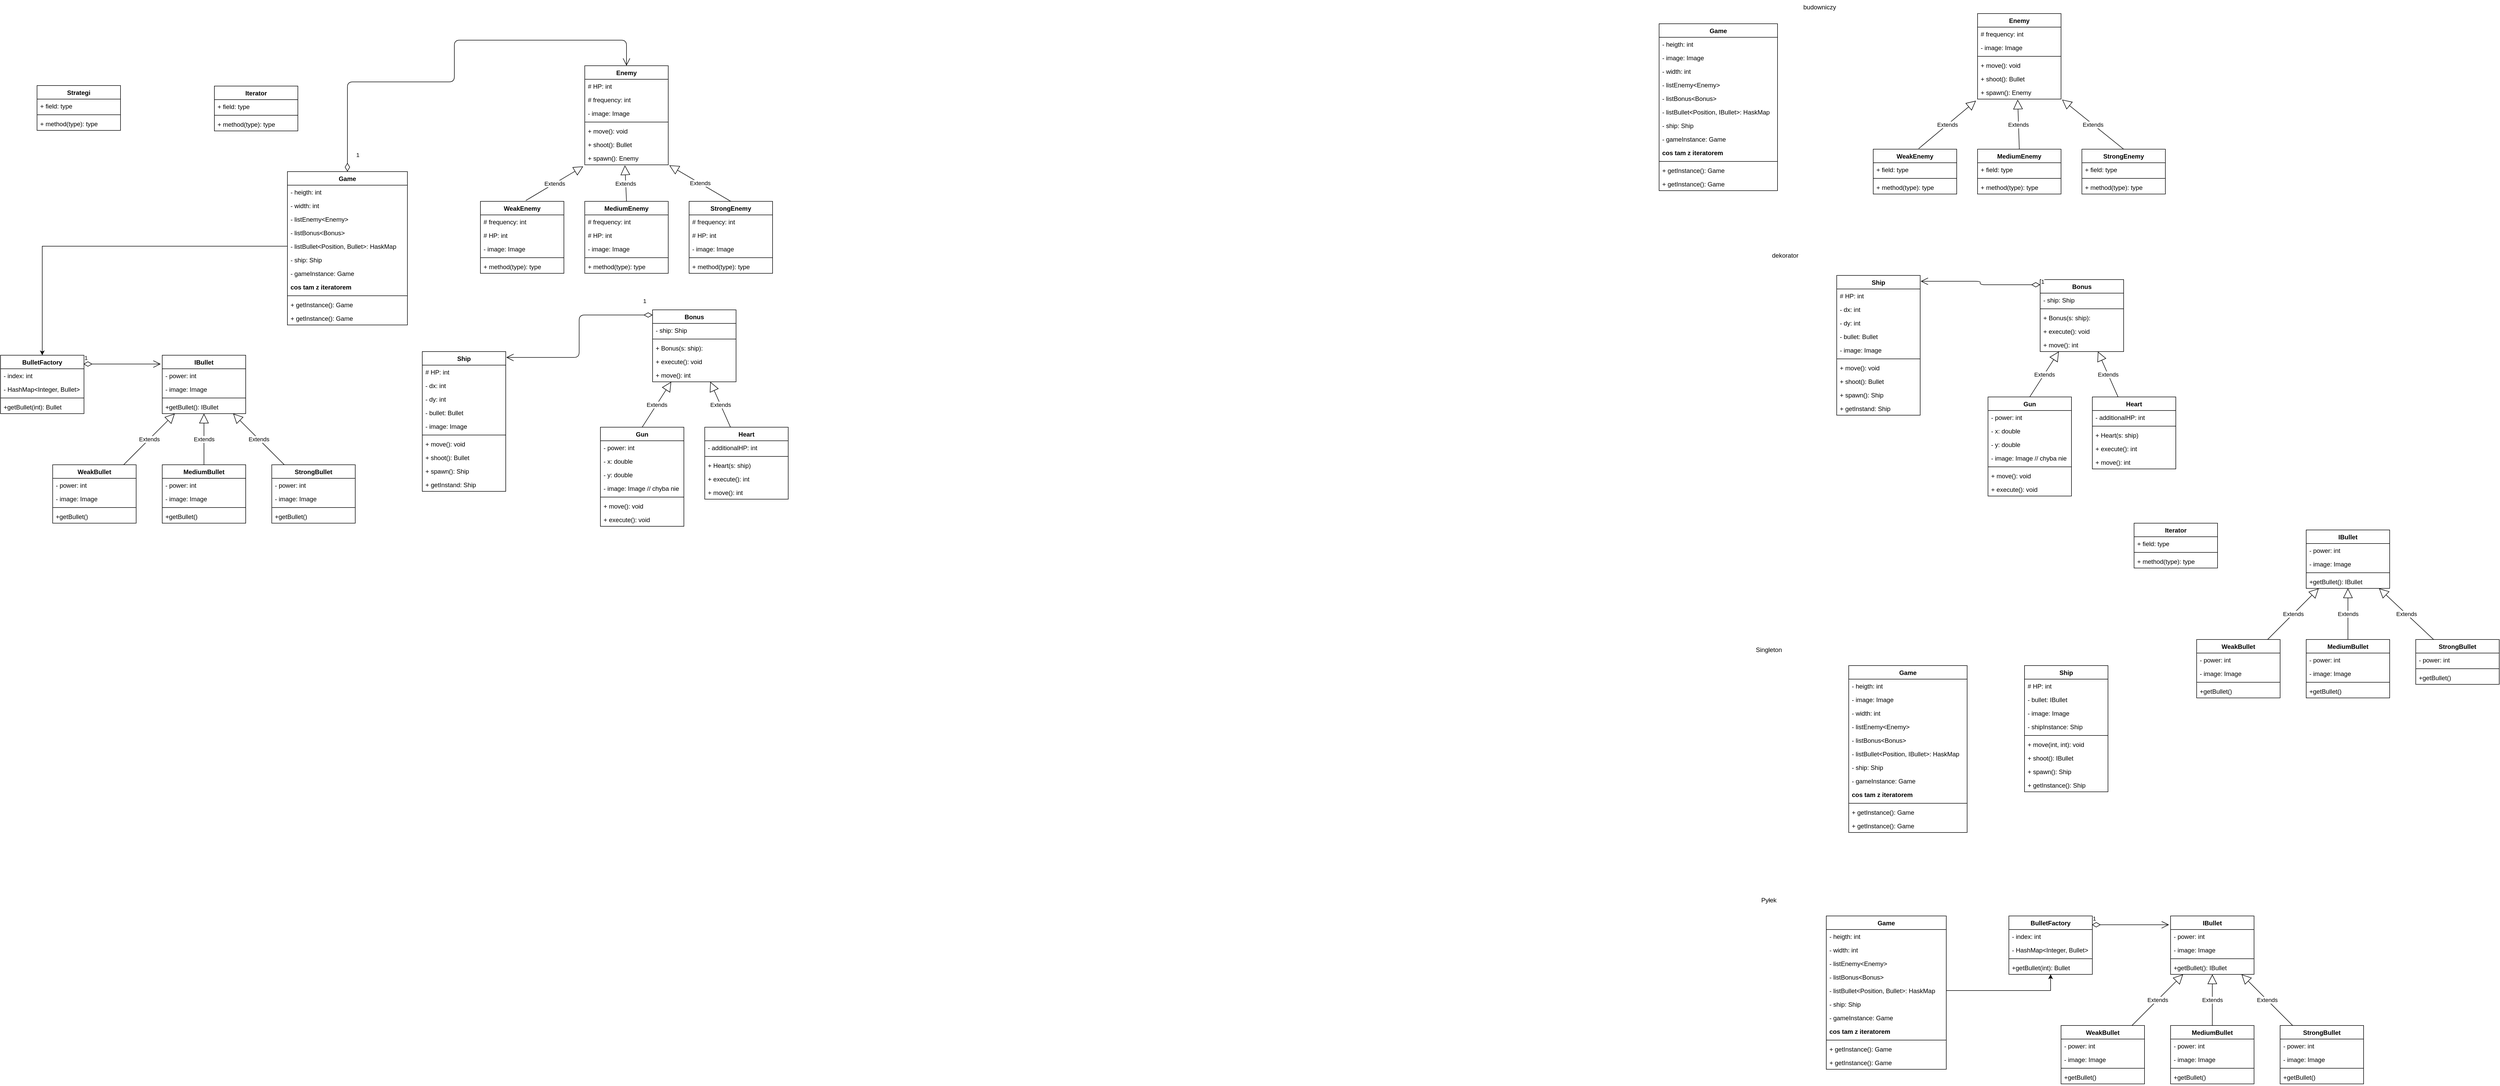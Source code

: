 <mxfile version="12.3.9" type="github" pages="1">
  <diagram id="5fqncZ3Ex4PDNIBZFKyr" name="Strona-1">
    <mxGraphModel dx="5415" dy="992" grid="1" gridSize="10" guides="1" tooltips="1" connect="1" arrows="1" fold="1" page="1" pageScale="1" pageWidth="827" pageHeight="1169" math="0" shadow="0">
      <root>
        <mxCell id="0"/>
        <mxCell id="1" parent="0"/>
        <mxCell id="UiLYyNHuYQ9YZWrh0_22-5" value="Enemy" style="swimlane;fontStyle=1;align=center;verticalAlign=top;childLayout=stackLayout;horizontal=1;startSize=26;horizontalStack=0;resizeParent=1;resizeParentMax=0;resizeLast=0;collapsible=1;marginBottom=0;" parent="1" vertex="1">
          <mxGeometry x="500" y="40" width="160" height="164" as="geometry"/>
        </mxCell>
        <mxCell id="UiLYyNHuYQ9YZWrh0_22-6" value="# frequency: int" style="text;strokeColor=none;fillColor=none;align=left;verticalAlign=top;spacingLeft=4;spacingRight=4;overflow=hidden;rotatable=0;points=[[0,0.5],[1,0.5]];portConstraint=eastwest;" parent="UiLYyNHuYQ9YZWrh0_22-5" vertex="1">
          <mxGeometry y="26" width="160" height="26" as="geometry"/>
        </mxCell>
        <mxCell id="UiLYyNHuYQ9YZWrh0_22-30" value="- image: Image" style="text;strokeColor=none;fillColor=none;align=left;verticalAlign=top;spacingLeft=4;spacingRight=4;overflow=hidden;rotatable=0;points=[[0,0.5],[1,0.5]];portConstraint=eastwest;" parent="UiLYyNHuYQ9YZWrh0_22-5" vertex="1">
          <mxGeometry y="52" width="160" height="26" as="geometry"/>
        </mxCell>
        <mxCell id="UiLYyNHuYQ9YZWrh0_22-7" value="" style="line;strokeWidth=1;fillColor=none;align=left;verticalAlign=middle;spacingTop=-1;spacingLeft=3;spacingRight=3;rotatable=0;labelPosition=right;points=[];portConstraint=eastwest;" parent="UiLYyNHuYQ9YZWrh0_22-5" vertex="1">
          <mxGeometry y="78" width="160" height="8" as="geometry"/>
        </mxCell>
        <mxCell id="UiLYyNHuYQ9YZWrh0_22-8" value="+ move(): void" style="text;strokeColor=none;fillColor=none;align=left;verticalAlign=top;spacingLeft=4;spacingRight=4;overflow=hidden;rotatable=0;points=[[0,0.5],[1,0.5]];portConstraint=eastwest;" parent="UiLYyNHuYQ9YZWrh0_22-5" vertex="1">
          <mxGeometry y="86" width="160" height="26" as="geometry"/>
        </mxCell>
        <mxCell id="UiLYyNHuYQ9YZWrh0_22-32" value="+ shoot(): Bullet" style="text;strokeColor=none;fillColor=none;align=left;verticalAlign=top;spacingLeft=4;spacingRight=4;overflow=hidden;rotatable=0;points=[[0,0.5],[1,0.5]];portConstraint=eastwest;" parent="UiLYyNHuYQ9YZWrh0_22-5" vertex="1">
          <mxGeometry y="112" width="160" height="26" as="geometry"/>
        </mxCell>
        <mxCell id="UiLYyNHuYQ9YZWrh0_22-31" value="+ spawn(): Enemy" style="text;strokeColor=none;fillColor=none;align=left;verticalAlign=top;spacingLeft=4;spacingRight=4;overflow=hidden;rotatable=0;points=[[0,0.5],[1,0.5]];portConstraint=eastwest;" parent="UiLYyNHuYQ9YZWrh0_22-5" vertex="1">
          <mxGeometry y="138" width="160" height="26" as="geometry"/>
        </mxCell>
        <mxCell id="UiLYyNHuYQ9YZWrh0_22-9" value="MediumEnemy" style="swimlane;fontStyle=1;align=center;verticalAlign=top;childLayout=stackLayout;horizontal=1;startSize=26;horizontalStack=0;resizeParent=1;resizeParentMax=0;resizeLast=0;collapsible=1;marginBottom=0;" parent="1" vertex="1">
          <mxGeometry x="500" y="300" width="160" height="86" as="geometry"/>
        </mxCell>
        <mxCell id="UiLYyNHuYQ9YZWrh0_22-10" value="+ field: type" style="text;strokeColor=none;fillColor=none;align=left;verticalAlign=top;spacingLeft=4;spacingRight=4;overflow=hidden;rotatable=0;points=[[0,0.5],[1,0.5]];portConstraint=eastwest;" parent="UiLYyNHuYQ9YZWrh0_22-9" vertex="1">
          <mxGeometry y="26" width="160" height="26" as="geometry"/>
        </mxCell>
        <mxCell id="UiLYyNHuYQ9YZWrh0_22-11" value="" style="line;strokeWidth=1;fillColor=none;align=left;verticalAlign=middle;spacingTop=-1;spacingLeft=3;spacingRight=3;rotatable=0;labelPosition=right;points=[];portConstraint=eastwest;" parent="UiLYyNHuYQ9YZWrh0_22-9" vertex="1">
          <mxGeometry y="52" width="160" height="8" as="geometry"/>
        </mxCell>
        <mxCell id="UiLYyNHuYQ9YZWrh0_22-12" value="+ method(type): type" style="text;strokeColor=none;fillColor=none;align=left;verticalAlign=top;spacingLeft=4;spacingRight=4;overflow=hidden;rotatable=0;points=[[0,0.5],[1,0.5]];portConstraint=eastwest;" parent="UiLYyNHuYQ9YZWrh0_22-9" vertex="1">
          <mxGeometry y="60" width="160" height="26" as="geometry"/>
        </mxCell>
        <mxCell id="UiLYyNHuYQ9YZWrh0_22-13" value="WeakEnemy" style="swimlane;fontStyle=1;align=center;verticalAlign=top;childLayout=stackLayout;horizontal=1;startSize=26;horizontalStack=0;resizeParent=1;resizeParentMax=0;resizeLast=0;collapsible=1;marginBottom=0;" parent="1" vertex="1">
          <mxGeometry x="300" y="300" width="160" height="86" as="geometry">
            <mxRectangle x="300" y="296" width="100" height="26" as="alternateBounds"/>
          </mxGeometry>
        </mxCell>
        <mxCell id="UiLYyNHuYQ9YZWrh0_22-14" value="+ field: type" style="text;strokeColor=none;fillColor=none;align=left;verticalAlign=top;spacingLeft=4;spacingRight=4;overflow=hidden;rotatable=0;points=[[0,0.5],[1,0.5]];portConstraint=eastwest;" parent="UiLYyNHuYQ9YZWrh0_22-13" vertex="1">
          <mxGeometry y="26" width="160" height="26" as="geometry"/>
        </mxCell>
        <mxCell id="UiLYyNHuYQ9YZWrh0_22-15" value="" style="line;strokeWidth=1;fillColor=none;align=left;verticalAlign=middle;spacingTop=-1;spacingLeft=3;spacingRight=3;rotatable=0;labelPosition=right;points=[];portConstraint=eastwest;" parent="UiLYyNHuYQ9YZWrh0_22-13" vertex="1">
          <mxGeometry y="52" width="160" height="8" as="geometry"/>
        </mxCell>
        <mxCell id="UiLYyNHuYQ9YZWrh0_22-16" value="+ method(type): type" style="text;strokeColor=none;fillColor=none;align=left;verticalAlign=top;spacingLeft=4;spacingRight=4;overflow=hidden;rotatable=0;points=[[0,0.5],[1,0.5]];portConstraint=eastwest;" parent="UiLYyNHuYQ9YZWrh0_22-13" vertex="1">
          <mxGeometry y="60" width="160" height="26" as="geometry"/>
        </mxCell>
        <mxCell id="UiLYyNHuYQ9YZWrh0_22-17" value="StrongEnemy" style="swimlane;fontStyle=1;align=center;verticalAlign=top;childLayout=stackLayout;horizontal=1;startSize=26;horizontalStack=0;resizeParent=1;resizeParentMax=0;resizeLast=0;collapsible=1;marginBottom=0;" parent="1" vertex="1">
          <mxGeometry x="700" y="300" width="160" height="86" as="geometry"/>
        </mxCell>
        <mxCell id="UiLYyNHuYQ9YZWrh0_22-18" value="+ field: type" style="text;strokeColor=none;fillColor=none;align=left;verticalAlign=top;spacingLeft=4;spacingRight=4;overflow=hidden;rotatable=0;points=[[0,0.5],[1,0.5]];portConstraint=eastwest;" parent="UiLYyNHuYQ9YZWrh0_22-17" vertex="1">
          <mxGeometry y="26" width="160" height="26" as="geometry"/>
        </mxCell>
        <mxCell id="UiLYyNHuYQ9YZWrh0_22-19" value="" style="line;strokeWidth=1;fillColor=none;align=left;verticalAlign=middle;spacingTop=-1;spacingLeft=3;spacingRight=3;rotatable=0;labelPosition=right;points=[];portConstraint=eastwest;" parent="UiLYyNHuYQ9YZWrh0_22-17" vertex="1">
          <mxGeometry y="52" width="160" height="8" as="geometry"/>
        </mxCell>
        <mxCell id="UiLYyNHuYQ9YZWrh0_22-20" value="+ method(type): type" style="text;strokeColor=none;fillColor=none;align=left;verticalAlign=top;spacingLeft=4;spacingRight=4;overflow=hidden;rotatable=0;points=[[0,0.5],[1,0.5]];portConstraint=eastwest;" parent="UiLYyNHuYQ9YZWrh0_22-17" vertex="1">
          <mxGeometry y="60" width="160" height="26" as="geometry"/>
        </mxCell>
        <mxCell id="UiLYyNHuYQ9YZWrh0_22-21" value="Extends" style="endArrow=block;endSize=16;endFill=0;html=1;entryX=-0.019;entryY=1.115;entryDx=0;entryDy=0;entryPerimeter=0;exitX=0.544;exitY=-0.012;exitDx=0;exitDy=0;exitPerimeter=0;" parent="1" source="UiLYyNHuYQ9YZWrh0_22-13" target="UiLYyNHuYQ9YZWrh0_22-31" edge="1">
          <mxGeometry width="160" relative="1" as="geometry">
            <mxPoint x="150" y="410" as="sourcePoint"/>
            <mxPoint x="310" y="410" as="targetPoint"/>
          </mxGeometry>
        </mxCell>
        <mxCell id="UiLYyNHuYQ9YZWrh0_22-26" value="Extends" style="endArrow=block;endSize=16;endFill=0;html=1;exitX=0.5;exitY=0;exitDx=0;exitDy=0;entryX=0.481;entryY=1.038;entryDx=0;entryDy=0;entryPerimeter=0;" parent="1" source="UiLYyNHuYQ9YZWrh0_22-9" target="UiLYyNHuYQ9YZWrh0_22-31" edge="1">
          <mxGeometry width="160" relative="1" as="geometry">
            <mxPoint x="397.04" y="304.968" as="sourcePoint"/>
            <mxPoint x="580" y="200" as="targetPoint"/>
          </mxGeometry>
        </mxCell>
        <mxCell id="UiLYyNHuYQ9YZWrh0_22-27" value="Extends" style="endArrow=block;endSize=16;endFill=0;html=1;exitX=0.5;exitY=0;exitDx=0;exitDy=0;entryX=1.013;entryY=1.038;entryDx=0;entryDy=0;entryPerimeter=0;" parent="1" source="UiLYyNHuYQ9YZWrh0_22-17" target="UiLYyNHuYQ9YZWrh0_22-31" edge="1">
          <mxGeometry width="160" relative="1" as="geometry">
            <mxPoint x="407.04" y="314.968" as="sourcePoint"/>
            <mxPoint x="580" y="200" as="targetPoint"/>
          </mxGeometry>
        </mxCell>
        <mxCell id="UiLYyNHuYQ9YZWrh0_22-33" value="budowniczy" style="text;strokeColor=none;fillColor=none;align=left;verticalAlign=top;spacingLeft=4;spacingRight=4;overflow=hidden;rotatable=0;points=[[0,0.5],[1,0.5]];portConstraint=eastwest;" parent="1" vertex="1">
          <mxGeometry x="160" y="14" width="100" height="26" as="geometry"/>
        </mxCell>
        <mxCell id="UiLYyNHuYQ9YZWrh0_22-34" value="Ship" style="swimlane;fontStyle=1;align=center;verticalAlign=top;childLayout=stackLayout;horizontal=1;startSize=26;horizontalStack=0;resizeParent=1;resizeParentMax=0;resizeLast=0;collapsible=1;marginBottom=0;" parent="1" vertex="1">
          <mxGeometry x="230" y="542" width="160" height="268" as="geometry"/>
        </mxCell>
        <mxCell id="UiLYyNHuYQ9YZWrh0_22-35" value="# HP: int" style="text;strokeColor=none;fillColor=none;align=left;verticalAlign=top;spacingLeft=4;spacingRight=4;overflow=hidden;rotatable=0;points=[[0,0.5],[1,0.5]];portConstraint=eastwest;" parent="UiLYyNHuYQ9YZWrh0_22-34" vertex="1">
          <mxGeometry y="26" width="160" height="26" as="geometry"/>
        </mxCell>
        <mxCell id="tRhKJN1_tU9uMXhwSrNo-45" value="- dx: int" style="text;strokeColor=none;fillColor=none;align=left;verticalAlign=top;spacingLeft=4;spacingRight=4;overflow=hidden;rotatable=0;points=[[0,0.5],[1,0.5]];portConstraint=eastwest;" parent="UiLYyNHuYQ9YZWrh0_22-34" vertex="1">
          <mxGeometry y="52" width="160" height="26" as="geometry"/>
        </mxCell>
        <mxCell id="tRhKJN1_tU9uMXhwSrNo-46" value="- dy: int" style="text;strokeColor=none;fillColor=none;align=left;verticalAlign=top;spacingLeft=4;spacingRight=4;overflow=hidden;rotatable=0;points=[[0,0.5],[1,0.5]];portConstraint=eastwest;" parent="UiLYyNHuYQ9YZWrh0_22-34" vertex="1">
          <mxGeometry y="78" width="160" height="26" as="geometry"/>
        </mxCell>
        <mxCell id="UiLYyNHuYQ9YZWrh0_22-43" value="- bullet: Bullet" style="text;strokeColor=none;fillColor=none;align=left;verticalAlign=top;spacingLeft=4;spacingRight=4;overflow=hidden;rotatable=0;points=[[0,0.5],[1,0.5]];portConstraint=eastwest;" parent="UiLYyNHuYQ9YZWrh0_22-34" vertex="1">
          <mxGeometry y="104" width="160" height="26" as="geometry"/>
        </mxCell>
        <mxCell id="UiLYyNHuYQ9YZWrh0_22-44" value="- image: Image" style="text;strokeColor=none;fillColor=none;align=left;verticalAlign=top;spacingLeft=4;spacingRight=4;overflow=hidden;rotatable=0;points=[[0,0.5],[1,0.5]];portConstraint=eastwest;" parent="UiLYyNHuYQ9YZWrh0_22-34" vertex="1">
          <mxGeometry y="130" width="160" height="26" as="geometry"/>
        </mxCell>
        <mxCell id="UiLYyNHuYQ9YZWrh0_22-36" value="" style="line;strokeWidth=1;fillColor=none;align=left;verticalAlign=middle;spacingTop=-1;spacingLeft=3;spacingRight=3;rotatable=0;labelPosition=right;points=[];portConstraint=eastwest;" parent="UiLYyNHuYQ9YZWrh0_22-34" vertex="1">
          <mxGeometry y="156" width="160" height="8" as="geometry"/>
        </mxCell>
        <mxCell id="UiLYyNHuYQ9YZWrh0_22-37" value="+ move(): void" style="text;strokeColor=none;fillColor=none;align=left;verticalAlign=top;spacingLeft=4;spacingRight=4;overflow=hidden;rotatable=0;points=[[0,0.5],[1,0.5]];portConstraint=eastwest;" parent="UiLYyNHuYQ9YZWrh0_22-34" vertex="1">
          <mxGeometry y="164" width="160" height="26" as="geometry"/>
        </mxCell>
        <mxCell id="UiLYyNHuYQ9YZWrh0_22-45" value="+ shoot(): Bullet" style="text;strokeColor=none;fillColor=none;align=left;verticalAlign=top;spacingLeft=4;spacingRight=4;overflow=hidden;rotatable=0;points=[[0,0.5],[1,0.5]];portConstraint=eastwest;" parent="UiLYyNHuYQ9YZWrh0_22-34" vertex="1">
          <mxGeometry y="190" width="160" height="26" as="geometry"/>
        </mxCell>
        <mxCell id="UiLYyNHuYQ9YZWrh0_22-46" value="+ spawn(): Ship" style="text;strokeColor=none;fillColor=none;align=left;verticalAlign=top;spacingLeft=4;spacingRight=4;overflow=hidden;rotatable=0;points=[[0,0.5],[1,0.5]];portConstraint=eastwest;" parent="UiLYyNHuYQ9YZWrh0_22-34" vertex="1">
          <mxGeometry y="216" width="160" height="26" as="geometry"/>
        </mxCell>
        <mxCell id="UiLYyNHuYQ9YZWrh0_22-47" value="+ getInstand: Ship" style="text;strokeColor=none;fillColor=none;align=left;verticalAlign=top;spacingLeft=4;spacingRight=4;overflow=hidden;rotatable=0;points=[[0,0.5],[1,0.5]];portConstraint=eastwest;" parent="UiLYyNHuYQ9YZWrh0_22-34" vertex="1">
          <mxGeometry y="242" width="160" height="26" as="geometry"/>
        </mxCell>
        <mxCell id="UiLYyNHuYQ9YZWrh0_22-42" value="dekorator" style="text;strokeColor=none;fillColor=none;align=left;verticalAlign=top;spacingLeft=4;spacingRight=4;overflow=hidden;rotatable=0;points=[[0,0.5],[1,0.5]];portConstraint=eastwest;" parent="1" vertex="1">
          <mxGeometry x="100" y="490" width="100" height="26" as="geometry"/>
        </mxCell>
        <mxCell id="UiLYyNHuYQ9YZWrh0_22-48" value="Gun" style="swimlane;fontStyle=1;align=center;verticalAlign=top;childLayout=stackLayout;horizontal=1;startSize=26;horizontalStack=0;resizeParent=1;resizeParentMax=0;resizeLast=0;collapsible=1;marginBottom=0;" parent="1" vertex="1">
          <mxGeometry x="520" y="775" width="160" height="190" as="geometry"/>
        </mxCell>
        <mxCell id="UiLYyNHuYQ9YZWrh0_22-49" value="- power: int" style="text;strokeColor=none;fillColor=none;align=left;verticalAlign=top;spacingLeft=4;spacingRight=4;overflow=hidden;rotatable=0;points=[[0,0.5],[1,0.5]];portConstraint=eastwest;" parent="UiLYyNHuYQ9YZWrh0_22-48" vertex="1">
          <mxGeometry y="26" width="160" height="26" as="geometry"/>
        </mxCell>
        <mxCell id="yWwOILTBcHfA5ICzz-gp-1" value="- x: double " style="text;strokeColor=none;fillColor=none;align=left;verticalAlign=top;spacingLeft=4;spacingRight=4;overflow=hidden;rotatable=0;points=[[0,0.5],[1,0.5]];portConstraint=eastwest;" parent="UiLYyNHuYQ9YZWrh0_22-48" vertex="1">
          <mxGeometry y="52" width="160" height="26" as="geometry"/>
        </mxCell>
        <mxCell id="yWwOILTBcHfA5ICzz-gp-2" value="- y: double " style="text;strokeColor=none;fillColor=none;align=left;verticalAlign=top;spacingLeft=4;spacingRight=4;overflow=hidden;rotatable=0;points=[[0,0.5],[1,0.5]];portConstraint=eastwest;" parent="UiLYyNHuYQ9YZWrh0_22-48" vertex="1">
          <mxGeometry y="78" width="160" height="26" as="geometry"/>
        </mxCell>
        <mxCell id="yWwOILTBcHfA5ICzz-gp-3" value="- image: Image // chyba nie" style="text;strokeColor=none;fillColor=none;align=left;verticalAlign=top;spacingLeft=4;spacingRight=4;overflow=hidden;rotatable=0;points=[[0,0.5],[1,0.5]];portConstraint=eastwest;" parent="UiLYyNHuYQ9YZWrh0_22-48" vertex="1">
          <mxGeometry y="104" width="160" height="26" as="geometry"/>
        </mxCell>
        <mxCell id="UiLYyNHuYQ9YZWrh0_22-50" value="" style="line;strokeWidth=1;fillColor=none;align=left;verticalAlign=middle;spacingTop=-1;spacingLeft=3;spacingRight=3;rotatable=0;labelPosition=right;points=[];portConstraint=eastwest;" parent="UiLYyNHuYQ9YZWrh0_22-48" vertex="1">
          <mxGeometry y="130" width="160" height="8" as="geometry"/>
        </mxCell>
        <mxCell id="UiLYyNHuYQ9YZWrh0_22-51" value="+ move(): void" style="text;strokeColor=none;fillColor=none;align=left;verticalAlign=top;spacingLeft=4;spacingRight=4;overflow=hidden;rotatable=0;points=[[0,0.5],[1,0.5]];portConstraint=eastwest;" parent="UiLYyNHuYQ9YZWrh0_22-48" vertex="1">
          <mxGeometry y="138" width="160" height="26" as="geometry"/>
        </mxCell>
        <mxCell id="tRhKJN1_tU9uMXhwSrNo-42" value="+ execute(): void" style="text;strokeColor=none;fillColor=none;align=left;verticalAlign=top;spacingLeft=4;spacingRight=4;overflow=hidden;rotatable=0;points=[[0,0.5],[1,0.5]];portConstraint=eastwest;" parent="UiLYyNHuYQ9YZWrh0_22-48" vertex="1">
          <mxGeometry y="164" width="160" height="26" as="geometry"/>
        </mxCell>
        <mxCell id="yWwOILTBcHfA5ICzz-gp-4" value="Bonus" style="swimlane;fontStyle=1;align=center;verticalAlign=top;childLayout=stackLayout;horizontal=1;startSize=26;horizontalStack=0;resizeParent=1;resizeParentMax=0;resizeLast=0;collapsible=1;marginBottom=0;" parent="1" vertex="1">
          <mxGeometry x="620" y="550" width="160" height="138" as="geometry"/>
        </mxCell>
        <mxCell id="yWwOILTBcHfA5ICzz-gp-5" value="- ship: Ship" style="text;strokeColor=none;fillColor=none;align=left;verticalAlign=top;spacingLeft=4;spacingRight=4;overflow=hidden;rotatable=0;points=[[0,0.5],[1,0.5]];portConstraint=eastwest;" parent="yWwOILTBcHfA5ICzz-gp-4" vertex="1">
          <mxGeometry y="26" width="160" height="26" as="geometry"/>
        </mxCell>
        <mxCell id="yWwOILTBcHfA5ICzz-gp-6" value="" style="line;strokeWidth=1;fillColor=none;align=left;verticalAlign=middle;spacingTop=-1;spacingLeft=3;spacingRight=3;rotatable=0;labelPosition=right;points=[];portConstraint=eastwest;" parent="yWwOILTBcHfA5ICzz-gp-4" vertex="1">
          <mxGeometry y="52" width="160" height="8" as="geometry"/>
        </mxCell>
        <mxCell id="yWwOILTBcHfA5ICzz-gp-7" value="+ Bonus(s: ship):" style="text;strokeColor=none;fillColor=none;align=left;verticalAlign=top;spacingLeft=4;spacingRight=4;overflow=hidden;rotatable=0;points=[[0,0.5],[1,0.5]];portConstraint=eastwest;" parent="yWwOILTBcHfA5ICzz-gp-4" vertex="1">
          <mxGeometry y="60" width="160" height="26" as="geometry"/>
        </mxCell>
        <mxCell id="yWwOILTBcHfA5ICzz-gp-8" value="+ execute(): void" style="text;strokeColor=none;fillColor=none;align=left;verticalAlign=top;spacingLeft=4;spacingRight=4;overflow=hidden;rotatable=0;points=[[0,0.5],[1,0.5]];portConstraint=eastwest;" parent="yWwOILTBcHfA5ICzz-gp-4" vertex="1">
          <mxGeometry y="86" width="160" height="26" as="geometry"/>
        </mxCell>
        <mxCell id="tRhKJN1_tU9uMXhwSrNo-43" value="+ move(): int" style="text;strokeColor=none;fillColor=none;align=left;verticalAlign=top;spacingLeft=4;spacingRight=4;overflow=hidden;rotatable=0;points=[[0,0.5],[1,0.5]];portConstraint=eastwest;" parent="yWwOILTBcHfA5ICzz-gp-4" vertex="1">
          <mxGeometry y="112" width="160" height="26" as="geometry"/>
        </mxCell>
        <mxCell id="yWwOILTBcHfA5ICzz-gp-11" value="Heart" style="swimlane;fontStyle=1;align=center;verticalAlign=top;childLayout=stackLayout;horizontal=1;startSize=26;horizontalStack=0;resizeParent=1;resizeParentMax=0;resizeLast=0;collapsible=1;marginBottom=0;" parent="1" vertex="1">
          <mxGeometry x="720" y="775" width="160" height="138" as="geometry"/>
        </mxCell>
        <mxCell id="yWwOILTBcHfA5ICzz-gp-12" value="- additionalHP: int" style="text;strokeColor=none;fillColor=none;align=left;verticalAlign=top;spacingLeft=4;spacingRight=4;overflow=hidden;rotatable=0;points=[[0,0.5],[1,0.5]];portConstraint=eastwest;" parent="yWwOILTBcHfA5ICzz-gp-11" vertex="1">
          <mxGeometry y="26" width="160" height="26" as="geometry"/>
        </mxCell>
        <mxCell id="yWwOILTBcHfA5ICzz-gp-13" value="" style="line;strokeWidth=1;fillColor=none;align=left;verticalAlign=middle;spacingTop=-1;spacingLeft=3;spacingRight=3;rotatable=0;labelPosition=right;points=[];portConstraint=eastwest;" parent="yWwOILTBcHfA5ICzz-gp-11" vertex="1">
          <mxGeometry y="52" width="160" height="8" as="geometry"/>
        </mxCell>
        <mxCell id="yWwOILTBcHfA5ICzz-gp-14" value="+ Heart(s: ship)" style="text;strokeColor=none;fillColor=none;align=left;verticalAlign=top;spacingLeft=4;spacingRight=4;overflow=hidden;rotatable=0;points=[[0,0.5],[1,0.5]];portConstraint=eastwest;" parent="yWwOILTBcHfA5ICzz-gp-11" vertex="1">
          <mxGeometry y="60" width="160" height="26" as="geometry"/>
        </mxCell>
        <mxCell id="yWwOILTBcHfA5ICzz-gp-15" value="+ execute(): int" style="text;strokeColor=none;fillColor=none;align=left;verticalAlign=top;spacingLeft=4;spacingRight=4;overflow=hidden;rotatable=0;points=[[0,0.5],[1,0.5]];portConstraint=eastwest;" parent="yWwOILTBcHfA5ICzz-gp-11" vertex="1">
          <mxGeometry y="86" width="160" height="26" as="geometry"/>
        </mxCell>
        <mxCell id="tRhKJN1_tU9uMXhwSrNo-44" value="+ move(): int" style="text;strokeColor=none;fillColor=none;align=left;verticalAlign=top;spacingLeft=4;spacingRight=4;overflow=hidden;rotatable=0;points=[[0,0.5],[1,0.5]];portConstraint=eastwest;" parent="yWwOILTBcHfA5ICzz-gp-11" vertex="1">
          <mxGeometry y="112" width="160" height="26" as="geometry"/>
        </mxCell>
        <mxCell id="tRhKJN1_tU9uMXhwSrNo-1" value="Singleton" style="text;html=1;strokeColor=none;fillColor=none;align=center;verticalAlign=middle;whiteSpace=wrap;rounded=0;" parent="1" vertex="1">
          <mxGeometry x="80" y="1250" width="40" height="20" as="geometry"/>
        </mxCell>
        <mxCell id="tRhKJN1_tU9uMXhwSrNo-2" value="Game" style="swimlane;fontStyle=1;align=center;verticalAlign=top;childLayout=stackLayout;horizontal=1;startSize=26;horizontalStack=0;resizeParent=1;resizeParentMax=0;resizeLast=0;collapsible=1;marginBottom=0;" parent="1" vertex="1">
          <mxGeometry x="253" y="1290" width="227" height="320" as="geometry"/>
        </mxCell>
        <mxCell id="tRhKJN1_tU9uMXhwSrNo-3" value="- heigth: int" style="text;strokeColor=none;fillColor=none;align=left;verticalAlign=top;spacingLeft=4;spacingRight=4;overflow=hidden;rotatable=0;points=[[0,0.5],[1,0.5]];portConstraint=eastwest;" parent="tRhKJN1_tU9uMXhwSrNo-2" vertex="1">
          <mxGeometry y="26" width="227" height="26" as="geometry"/>
        </mxCell>
        <mxCell id="8Ua6jY4bID5snQ9ehEWF-20" value="- image: Image" style="text;strokeColor=none;fillColor=none;align=left;verticalAlign=top;spacingLeft=4;spacingRight=4;overflow=hidden;rotatable=0;points=[[0,0.5],[1,0.5]];portConstraint=eastwest;" vertex="1" parent="tRhKJN1_tU9uMXhwSrNo-2">
          <mxGeometry y="52" width="227" height="26" as="geometry"/>
        </mxCell>
        <mxCell id="tRhKJN1_tU9uMXhwSrNo-4" value="- width: int" style="text;strokeColor=none;fillColor=none;align=left;verticalAlign=top;spacingLeft=4;spacingRight=4;overflow=hidden;rotatable=0;points=[[0,0.5],[1,0.5]];portConstraint=eastwest;" parent="tRhKJN1_tU9uMXhwSrNo-2" vertex="1">
          <mxGeometry y="78" width="227" height="26" as="geometry"/>
        </mxCell>
        <mxCell id="tRhKJN1_tU9uMXhwSrNo-5" value="- listEnemy&lt;Enemy&gt;" style="text;strokeColor=none;fillColor=none;align=left;verticalAlign=top;spacingLeft=4;spacingRight=4;overflow=hidden;rotatable=0;points=[[0,0.5],[1,0.5]];portConstraint=eastwest;" parent="tRhKJN1_tU9uMXhwSrNo-2" vertex="1">
          <mxGeometry y="104" width="227" height="26" as="geometry"/>
        </mxCell>
        <mxCell id="tRhKJN1_tU9uMXhwSrNo-10" value="- listBonus&lt;Bonus&gt;" style="text;strokeColor=none;fillColor=none;align=left;verticalAlign=top;spacingLeft=4;spacingRight=4;overflow=hidden;rotatable=0;points=[[0,0.5],[1,0.5]];portConstraint=eastwest;" parent="tRhKJN1_tU9uMXhwSrNo-2" vertex="1">
          <mxGeometry y="130" width="227" height="26" as="geometry"/>
        </mxCell>
        <mxCell id="tRhKJN1_tU9uMXhwSrNo-11" value="- listBullet&lt;Position, IBullet&gt;: HaskMap" style="text;strokeColor=none;fillColor=none;align=left;verticalAlign=top;spacingLeft=4;spacingRight=4;overflow=hidden;rotatable=0;points=[[0,0.5],[1,0.5]];portConstraint=eastwest;" parent="tRhKJN1_tU9uMXhwSrNo-2" vertex="1">
          <mxGeometry y="156" width="227" height="26" as="geometry"/>
        </mxCell>
        <mxCell id="tRhKJN1_tU9uMXhwSrNo-6" value="- ship: Ship" style="text;strokeColor=none;fillColor=none;align=left;verticalAlign=top;spacingLeft=4;spacingRight=4;overflow=hidden;rotatable=0;points=[[0,0.5],[1,0.5]];portConstraint=eastwest;" parent="tRhKJN1_tU9uMXhwSrNo-2" vertex="1">
          <mxGeometry y="182" width="227" height="26" as="geometry"/>
        </mxCell>
        <mxCell id="tRhKJN1_tU9uMXhwSrNo-35" value="- gameInstance: Game" style="text;strokeColor=none;fillColor=none;align=left;verticalAlign=top;spacingLeft=4;spacingRight=4;overflow=hidden;rotatable=0;points=[[0,0.5],[1,0.5]];portConstraint=eastwest;" parent="tRhKJN1_tU9uMXhwSrNo-2" vertex="1">
          <mxGeometry y="208" width="227" height="26" as="geometry"/>
        </mxCell>
        <mxCell id="tRhKJN1_tU9uMXhwSrNo-14" value="cos tam z iteratorem" style="text;strokeColor=none;fillColor=none;align=left;verticalAlign=top;spacingLeft=4;spacingRight=4;overflow=hidden;rotatable=0;points=[[0,0.5],[1,0.5]];portConstraint=eastwest;fontStyle=1" parent="tRhKJN1_tU9uMXhwSrNo-2" vertex="1">
          <mxGeometry y="234" width="227" height="26" as="geometry"/>
        </mxCell>
        <mxCell id="tRhKJN1_tU9uMXhwSrNo-7" value="" style="line;strokeWidth=1;fillColor=none;align=left;verticalAlign=middle;spacingTop=-1;spacingLeft=3;spacingRight=3;rotatable=0;labelPosition=right;points=[];portConstraint=eastwest;" parent="tRhKJN1_tU9uMXhwSrNo-2" vertex="1">
          <mxGeometry y="260" width="227" height="8" as="geometry"/>
        </mxCell>
        <mxCell id="tRhKJN1_tU9uMXhwSrNo-8" value="+ getInstance(): Game" style="text;strokeColor=none;fillColor=none;align=left;verticalAlign=top;spacingLeft=4;spacingRight=4;overflow=hidden;rotatable=0;points=[[0,0.5],[1,0.5]];portConstraint=eastwest;" parent="tRhKJN1_tU9uMXhwSrNo-2" vertex="1">
          <mxGeometry y="268" width="227" height="26" as="geometry"/>
        </mxCell>
        <mxCell id="tRhKJN1_tU9uMXhwSrNo-9" value="+ getInstance(): Game" style="text;strokeColor=none;fillColor=none;align=left;verticalAlign=top;spacingLeft=4;spacingRight=4;overflow=hidden;rotatable=0;points=[[0,0.5],[1,0.5]];portConstraint=eastwest;" parent="tRhKJN1_tU9uMXhwSrNo-2" vertex="1">
          <mxGeometry y="294" width="227" height="26" as="geometry"/>
        </mxCell>
        <mxCell id="tRhKJN1_tU9uMXhwSrNo-26" value="Ship" style="swimlane;fontStyle=1;align=center;verticalAlign=top;childLayout=stackLayout;horizontal=1;startSize=26;horizontalStack=0;resizeParent=1;resizeParentMax=0;resizeLast=0;collapsible=1;marginBottom=0;" parent="1" vertex="1">
          <mxGeometry x="590" y="1290" width="160" height="242" as="geometry"/>
        </mxCell>
        <mxCell id="tRhKJN1_tU9uMXhwSrNo-27" value="# HP: int" style="text;strokeColor=none;fillColor=none;align=left;verticalAlign=top;spacingLeft=4;spacingRight=4;overflow=hidden;rotatable=0;points=[[0,0.5],[1,0.5]];portConstraint=eastwest;" parent="tRhKJN1_tU9uMXhwSrNo-26" vertex="1">
          <mxGeometry y="26" width="160" height="26" as="geometry"/>
        </mxCell>
        <mxCell id="tRhKJN1_tU9uMXhwSrNo-28" value="- bullet: IBullet" style="text;strokeColor=none;fillColor=none;align=left;verticalAlign=top;spacingLeft=4;spacingRight=4;overflow=hidden;rotatable=0;points=[[0,0.5],[1,0.5]];portConstraint=eastwest;" parent="tRhKJN1_tU9uMXhwSrNo-26" vertex="1">
          <mxGeometry y="52" width="160" height="26" as="geometry"/>
        </mxCell>
        <mxCell id="tRhKJN1_tU9uMXhwSrNo-29" value="- image: Image" style="text;strokeColor=none;fillColor=none;align=left;verticalAlign=top;spacingLeft=4;spacingRight=4;overflow=hidden;rotatable=0;points=[[0,0.5],[1,0.5]];portConstraint=eastwest;" parent="tRhKJN1_tU9uMXhwSrNo-26" vertex="1">
          <mxGeometry y="78" width="160" height="26" as="geometry"/>
        </mxCell>
        <mxCell id="tRhKJN1_tU9uMXhwSrNo-36" value="- shipInstance: Ship" style="text;strokeColor=none;fillColor=none;align=left;verticalAlign=top;spacingLeft=4;spacingRight=4;overflow=hidden;rotatable=0;points=[[0,0.5],[1,0.5]];portConstraint=eastwest;" parent="tRhKJN1_tU9uMXhwSrNo-26" vertex="1">
          <mxGeometry y="104" width="160" height="26" as="geometry"/>
        </mxCell>
        <mxCell id="tRhKJN1_tU9uMXhwSrNo-30" value="" style="line;strokeWidth=1;fillColor=none;align=left;verticalAlign=middle;spacingTop=-1;spacingLeft=3;spacingRight=3;rotatable=0;labelPosition=right;points=[];portConstraint=eastwest;" parent="tRhKJN1_tU9uMXhwSrNo-26" vertex="1">
          <mxGeometry y="130" width="160" height="8" as="geometry"/>
        </mxCell>
        <mxCell id="tRhKJN1_tU9uMXhwSrNo-31" value="+ move(int, int): void" style="text;strokeColor=none;fillColor=none;align=left;verticalAlign=top;spacingLeft=4;spacingRight=4;overflow=hidden;rotatable=0;points=[[0,0.5],[1,0.5]];portConstraint=eastwest;" parent="tRhKJN1_tU9uMXhwSrNo-26" vertex="1">
          <mxGeometry y="138" width="160" height="26" as="geometry"/>
        </mxCell>
        <mxCell id="tRhKJN1_tU9uMXhwSrNo-32" value="+ shoot(): IBullet" style="text;strokeColor=none;fillColor=none;align=left;verticalAlign=top;spacingLeft=4;spacingRight=4;overflow=hidden;rotatable=0;points=[[0,0.5],[1,0.5]];portConstraint=eastwest;" parent="tRhKJN1_tU9uMXhwSrNo-26" vertex="1">
          <mxGeometry y="164" width="160" height="26" as="geometry"/>
        </mxCell>
        <mxCell id="tRhKJN1_tU9uMXhwSrNo-33" value="+ spawn(): Ship" style="text;strokeColor=none;fillColor=none;align=left;verticalAlign=top;spacingLeft=4;spacingRight=4;overflow=hidden;rotatable=0;points=[[0,0.5],[1,0.5]];portConstraint=eastwest;" parent="tRhKJN1_tU9uMXhwSrNo-26" vertex="1">
          <mxGeometry y="190" width="160" height="26" as="geometry"/>
        </mxCell>
        <mxCell id="tRhKJN1_tU9uMXhwSrNo-34" value="+ getInstance(): Ship" style="text;strokeColor=none;fillColor=none;align=left;verticalAlign=top;spacingLeft=4;spacingRight=4;overflow=hidden;rotatable=0;points=[[0,0.5],[1,0.5]];portConstraint=eastwest;" parent="tRhKJN1_tU9uMXhwSrNo-26" vertex="1">
          <mxGeometry y="216" width="160" height="26" as="geometry"/>
        </mxCell>
        <mxCell id="tRhKJN1_tU9uMXhwSrNo-37" value="1" style="endArrow=open;html=1;endSize=12;startArrow=diamondThin;startSize=14;startFill=0;edgeStyle=orthogonalEdgeStyle;align=left;verticalAlign=bottom;entryX=1.006;entryY=0.042;entryDx=0;entryDy=0;entryPerimeter=0;exitX=0;exitY=0.072;exitDx=0;exitDy=0;exitPerimeter=0;" parent="1" source="yWwOILTBcHfA5ICzz-gp-4" target="UiLYyNHuYQ9YZWrh0_22-34" edge="1">
          <mxGeometry x="-1" y="3" relative="1" as="geometry">
            <mxPoint x="600" y="551" as="sourcePoint"/>
            <mxPoint x="660" y="540" as="targetPoint"/>
          </mxGeometry>
        </mxCell>
        <mxCell id="tRhKJN1_tU9uMXhwSrNo-40" value="Extends" style="endArrow=block;endSize=16;endFill=0;html=1;exitX=0.5;exitY=0;exitDx=0;exitDy=0;" parent="1" source="UiLYyNHuYQ9YZWrh0_22-48" target="yWwOILTBcHfA5ICzz-gp-4" edge="1">
          <mxGeometry width="160" relative="1" as="geometry">
            <mxPoint x="590" y="720" as="sourcePoint"/>
            <mxPoint x="750" y="720" as="targetPoint"/>
          </mxGeometry>
        </mxCell>
        <mxCell id="tRhKJN1_tU9uMXhwSrNo-41" value="Extends" style="endArrow=block;endSize=16;endFill=0;html=1;" parent="1" source="yWwOILTBcHfA5ICzz-gp-11" target="yWwOILTBcHfA5ICzz-gp-4" edge="1">
          <mxGeometry width="160" relative="1" as="geometry">
            <mxPoint x="720" y="720" as="sourcePoint"/>
            <mxPoint x="880" y="720" as="targetPoint"/>
          </mxGeometry>
        </mxCell>
        <mxCell id="tRhKJN1_tU9uMXhwSrNo-47" value="Pyłek" style="text;html=1;strokeColor=none;fillColor=none;align=center;verticalAlign=middle;whiteSpace=wrap;rounded=0;" parent="1" vertex="1">
          <mxGeometry x="80" y="1730" width="40" height="20" as="geometry"/>
        </mxCell>
        <mxCell id="tRhKJN1_tU9uMXhwSrNo-49" value="BulletFactory" style="swimlane;fontStyle=1;align=center;verticalAlign=top;childLayout=stackLayout;horizontal=1;startSize=26;horizontalStack=0;resizeParent=1;resizeParentMax=0;resizeLast=0;collapsible=1;marginBottom=0;" parent="1" vertex="1">
          <mxGeometry x="560" y="1770" width="160" height="112" as="geometry"/>
        </mxCell>
        <mxCell id="tRhKJN1_tU9uMXhwSrNo-90" value="- index: int" style="text;strokeColor=none;fillColor=none;align=left;verticalAlign=top;spacingLeft=4;spacingRight=4;overflow=hidden;rotatable=0;points=[[0,0.5],[1,0.5]];portConstraint=eastwest;" parent="tRhKJN1_tU9uMXhwSrNo-49" vertex="1">
          <mxGeometry y="26" width="160" height="26" as="geometry"/>
        </mxCell>
        <mxCell id="tRhKJN1_tU9uMXhwSrNo-50" value="- HashMap&lt;Integer, Bullet&gt;" style="text;strokeColor=none;fillColor=none;align=left;verticalAlign=top;spacingLeft=4;spacingRight=4;overflow=hidden;rotatable=0;points=[[0,0.5],[1,0.5]];portConstraint=eastwest;" parent="tRhKJN1_tU9uMXhwSrNo-49" vertex="1">
          <mxGeometry y="52" width="160" height="26" as="geometry"/>
        </mxCell>
        <mxCell id="tRhKJN1_tU9uMXhwSrNo-51" value="" style="line;strokeWidth=1;fillColor=none;align=left;verticalAlign=middle;spacingTop=-1;spacingLeft=3;spacingRight=3;rotatable=0;labelPosition=right;points=[];portConstraint=eastwest;" parent="tRhKJN1_tU9uMXhwSrNo-49" vertex="1">
          <mxGeometry y="78" width="160" height="8" as="geometry"/>
        </mxCell>
        <mxCell id="tRhKJN1_tU9uMXhwSrNo-52" value="+getBullet(int): Bullet" style="text;strokeColor=none;fillColor=none;align=left;verticalAlign=top;spacingLeft=4;spacingRight=4;overflow=hidden;rotatable=0;points=[[0,0.5],[1,0.5]];portConstraint=eastwest;" parent="tRhKJN1_tU9uMXhwSrNo-49" vertex="1">
          <mxGeometry y="86" width="160" height="26" as="geometry"/>
        </mxCell>
        <mxCell id="tRhKJN1_tU9uMXhwSrNo-53" value="IBullet" style="swimlane;fontStyle=1;align=center;verticalAlign=top;childLayout=stackLayout;horizontal=1;startSize=26;horizontalStack=0;resizeParent=1;resizeParentMax=0;resizeLast=0;collapsible=1;marginBottom=0;" parent="1" vertex="1">
          <mxGeometry x="870" y="1770" width="160" height="112" as="geometry"/>
        </mxCell>
        <mxCell id="tRhKJN1_tU9uMXhwSrNo-54" value="- power: int" style="text;strokeColor=none;fillColor=none;align=left;verticalAlign=top;spacingLeft=4;spacingRight=4;overflow=hidden;rotatable=0;points=[[0,0.5],[1,0.5]];portConstraint=eastwest;" parent="tRhKJN1_tU9uMXhwSrNo-53" vertex="1">
          <mxGeometry y="26" width="160" height="26" as="geometry"/>
        </mxCell>
        <mxCell id="tRhKJN1_tU9uMXhwSrNo-88" value="- image: Image" style="text;strokeColor=none;fillColor=none;align=left;verticalAlign=top;spacingLeft=4;spacingRight=4;overflow=hidden;rotatable=0;points=[[0,0.5],[1,0.5]];portConstraint=eastwest;" parent="tRhKJN1_tU9uMXhwSrNo-53" vertex="1">
          <mxGeometry y="52" width="160" height="26" as="geometry"/>
        </mxCell>
        <mxCell id="tRhKJN1_tU9uMXhwSrNo-55" value="" style="line;strokeWidth=1;fillColor=none;align=left;verticalAlign=middle;spacingTop=-1;spacingLeft=3;spacingRight=3;rotatable=0;labelPosition=right;points=[];portConstraint=eastwest;" parent="tRhKJN1_tU9uMXhwSrNo-53" vertex="1">
          <mxGeometry y="78" width="160" height="8" as="geometry"/>
        </mxCell>
        <mxCell id="tRhKJN1_tU9uMXhwSrNo-56" value="+getBullet(): IBullet" style="text;strokeColor=none;fillColor=none;align=left;verticalAlign=top;spacingLeft=4;spacingRight=4;overflow=hidden;rotatable=0;points=[[0,0.5],[1,0.5]];portConstraint=eastwest;" parent="tRhKJN1_tU9uMXhwSrNo-53" vertex="1">
          <mxGeometry y="86" width="160" height="26" as="geometry"/>
        </mxCell>
        <mxCell id="tRhKJN1_tU9uMXhwSrNo-57" value="1" style="endArrow=open;html=1;endSize=12;startArrow=diamondThin;startSize=14;startFill=0;edgeStyle=orthogonalEdgeStyle;align=left;verticalAlign=bottom;exitX=0.994;exitY=0.151;exitDx=0;exitDy=0;exitPerimeter=0;entryX=-0.019;entryY=0.151;entryDx=0;entryDy=0;entryPerimeter=0;" parent="1" source="tRhKJN1_tU9uMXhwSrNo-49" target="tRhKJN1_tU9uMXhwSrNo-53" edge="1">
          <mxGeometry x="-1" y="3" relative="1" as="geometry">
            <mxPoint x="390" y="1820" as="sourcePoint"/>
            <mxPoint x="550" y="1820" as="targetPoint"/>
          </mxGeometry>
        </mxCell>
        <mxCell id="tRhKJN1_tU9uMXhwSrNo-62" value="Game" style="swimlane;fontStyle=1;align=center;verticalAlign=top;childLayout=stackLayout;horizontal=1;startSize=26;horizontalStack=0;resizeParent=1;resizeParentMax=0;resizeLast=0;collapsible=1;marginBottom=0;" parent="1" vertex="1">
          <mxGeometry x="210" y="1770" width="230" height="294" as="geometry"/>
        </mxCell>
        <mxCell id="tRhKJN1_tU9uMXhwSrNo-63" value="- heigth: int" style="text;strokeColor=none;fillColor=none;align=left;verticalAlign=top;spacingLeft=4;spacingRight=4;overflow=hidden;rotatable=0;points=[[0,0.5],[1,0.5]];portConstraint=eastwest;" parent="tRhKJN1_tU9uMXhwSrNo-62" vertex="1">
          <mxGeometry y="26" width="230" height="26" as="geometry"/>
        </mxCell>
        <mxCell id="tRhKJN1_tU9uMXhwSrNo-64" value="- width: int" style="text;strokeColor=none;fillColor=none;align=left;verticalAlign=top;spacingLeft=4;spacingRight=4;overflow=hidden;rotatable=0;points=[[0,0.5],[1,0.5]];portConstraint=eastwest;" parent="tRhKJN1_tU9uMXhwSrNo-62" vertex="1">
          <mxGeometry y="52" width="230" height="26" as="geometry"/>
        </mxCell>
        <mxCell id="tRhKJN1_tU9uMXhwSrNo-65" value="- listEnemy&lt;Enemy&gt;" style="text;strokeColor=none;fillColor=none;align=left;verticalAlign=top;spacingLeft=4;spacingRight=4;overflow=hidden;rotatable=0;points=[[0,0.5],[1,0.5]];portConstraint=eastwest;" parent="tRhKJN1_tU9uMXhwSrNo-62" vertex="1">
          <mxGeometry y="78" width="230" height="26" as="geometry"/>
        </mxCell>
        <mxCell id="tRhKJN1_tU9uMXhwSrNo-66" value="- listBonus&lt;Bonus&gt;" style="text;strokeColor=none;fillColor=none;align=left;verticalAlign=top;spacingLeft=4;spacingRight=4;overflow=hidden;rotatable=0;points=[[0,0.5],[1,0.5]];portConstraint=eastwest;" parent="tRhKJN1_tU9uMXhwSrNo-62" vertex="1">
          <mxGeometry y="104" width="230" height="26" as="geometry"/>
        </mxCell>
        <mxCell id="tRhKJN1_tU9uMXhwSrNo-67" value="- listBullet&lt;Position, Bullet&gt;: HaskMap" style="text;strokeColor=none;fillColor=none;align=left;verticalAlign=top;spacingLeft=4;spacingRight=4;overflow=hidden;rotatable=0;points=[[0,0.5],[1,0.5]];portConstraint=eastwest;" parent="tRhKJN1_tU9uMXhwSrNo-62" vertex="1">
          <mxGeometry y="130" width="230" height="26" as="geometry"/>
        </mxCell>
        <mxCell id="tRhKJN1_tU9uMXhwSrNo-68" value="- ship: Ship" style="text;strokeColor=none;fillColor=none;align=left;verticalAlign=top;spacingLeft=4;spacingRight=4;overflow=hidden;rotatable=0;points=[[0,0.5],[1,0.5]];portConstraint=eastwest;" parent="tRhKJN1_tU9uMXhwSrNo-62" vertex="1">
          <mxGeometry y="156" width="230" height="26" as="geometry"/>
        </mxCell>
        <mxCell id="tRhKJN1_tU9uMXhwSrNo-69" value="- gameInstance: Game" style="text;strokeColor=none;fillColor=none;align=left;verticalAlign=top;spacingLeft=4;spacingRight=4;overflow=hidden;rotatable=0;points=[[0,0.5],[1,0.5]];portConstraint=eastwest;" parent="tRhKJN1_tU9uMXhwSrNo-62" vertex="1">
          <mxGeometry y="182" width="230" height="26" as="geometry"/>
        </mxCell>
        <mxCell id="tRhKJN1_tU9uMXhwSrNo-70" value="cos tam z iteratorem" style="text;strokeColor=none;fillColor=none;align=left;verticalAlign=top;spacingLeft=4;spacingRight=4;overflow=hidden;rotatable=0;points=[[0,0.5],[1,0.5]];portConstraint=eastwest;fontStyle=1" parent="tRhKJN1_tU9uMXhwSrNo-62" vertex="1">
          <mxGeometry y="208" width="230" height="26" as="geometry"/>
        </mxCell>
        <mxCell id="tRhKJN1_tU9uMXhwSrNo-71" value="" style="line;strokeWidth=1;fillColor=none;align=left;verticalAlign=middle;spacingTop=-1;spacingLeft=3;spacingRight=3;rotatable=0;labelPosition=right;points=[];portConstraint=eastwest;" parent="tRhKJN1_tU9uMXhwSrNo-62" vertex="1">
          <mxGeometry y="234" width="230" height="8" as="geometry"/>
        </mxCell>
        <mxCell id="tRhKJN1_tU9uMXhwSrNo-72" value="+ getInstance(): Game" style="text;strokeColor=none;fillColor=none;align=left;verticalAlign=top;spacingLeft=4;spacingRight=4;overflow=hidden;rotatable=0;points=[[0,0.5],[1,0.5]];portConstraint=eastwest;" parent="tRhKJN1_tU9uMXhwSrNo-62" vertex="1">
          <mxGeometry y="242" width="230" height="26" as="geometry"/>
        </mxCell>
        <mxCell id="tRhKJN1_tU9uMXhwSrNo-73" value="+ getInstance(): Game" style="text;strokeColor=none;fillColor=none;align=left;verticalAlign=top;spacingLeft=4;spacingRight=4;overflow=hidden;rotatable=0;points=[[0,0.5],[1,0.5]];portConstraint=eastwest;" parent="tRhKJN1_tU9uMXhwSrNo-62" vertex="1">
          <mxGeometry y="268" width="230" height="26" as="geometry"/>
        </mxCell>
        <mxCell id="tRhKJN1_tU9uMXhwSrNo-109" style="edgeStyle=orthogonalEdgeStyle;rounded=0;orthogonalLoop=1;jettySize=auto;html=1;" parent="1" source="tRhKJN1_tU9uMXhwSrNo-67" target="tRhKJN1_tU9uMXhwSrNo-49" edge="1">
          <mxGeometry relative="1" as="geometry"/>
        </mxCell>
        <mxCell id="tRhKJN1_tU9uMXhwSrNo-110" value="WeakBullet" style="swimlane;fontStyle=1;align=center;verticalAlign=top;childLayout=stackLayout;horizontal=1;startSize=26;horizontalStack=0;resizeParent=1;resizeParentMax=0;resizeLast=0;collapsible=1;marginBottom=0;" parent="1" vertex="1">
          <mxGeometry x="660" y="1980" width="160" height="112" as="geometry"/>
        </mxCell>
        <mxCell id="tRhKJN1_tU9uMXhwSrNo-111" value="- power: int" style="text;strokeColor=none;fillColor=none;align=left;verticalAlign=top;spacingLeft=4;spacingRight=4;overflow=hidden;rotatable=0;points=[[0,0.5],[1,0.5]];portConstraint=eastwest;" parent="tRhKJN1_tU9uMXhwSrNo-110" vertex="1">
          <mxGeometry y="26" width="160" height="26" as="geometry"/>
        </mxCell>
        <mxCell id="tRhKJN1_tU9uMXhwSrNo-112" value="- image: Image" style="text;strokeColor=none;fillColor=none;align=left;verticalAlign=top;spacingLeft=4;spacingRight=4;overflow=hidden;rotatable=0;points=[[0,0.5],[1,0.5]];portConstraint=eastwest;" parent="tRhKJN1_tU9uMXhwSrNo-110" vertex="1">
          <mxGeometry y="52" width="160" height="26" as="geometry"/>
        </mxCell>
        <mxCell id="tRhKJN1_tU9uMXhwSrNo-114" value="" style="line;strokeWidth=1;fillColor=none;align=left;verticalAlign=middle;spacingTop=-1;spacingLeft=3;spacingRight=3;rotatable=0;labelPosition=right;points=[];portConstraint=eastwest;" parent="tRhKJN1_tU9uMXhwSrNo-110" vertex="1">
          <mxGeometry y="78" width="160" height="8" as="geometry"/>
        </mxCell>
        <mxCell id="tRhKJN1_tU9uMXhwSrNo-115" value="+getBullet()" style="text;strokeColor=none;fillColor=none;align=left;verticalAlign=top;spacingLeft=4;spacingRight=4;overflow=hidden;rotatable=0;points=[[0,0.5],[1,0.5]];portConstraint=eastwest;" parent="tRhKJN1_tU9uMXhwSrNo-110" vertex="1">
          <mxGeometry y="86" width="160" height="26" as="geometry"/>
        </mxCell>
        <mxCell id="tRhKJN1_tU9uMXhwSrNo-116" value="MediumBullet" style="swimlane;fontStyle=1;align=center;verticalAlign=top;childLayout=stackLayout;horizontal=1;startSize=26;horizontalStack=0;resizeParent=1;resizeParentMax=0;resizeLast=0;collapsible=1;marginBottom=0;" parent="1" vertex="1">
          <mxGeometry x="870" y="1980" width="160" height="112" as="geometry"/>
        </mxCell>
        <mxCell id="tRhKJN1_tU9uMXhwSrNo-117" value="- power: int" style="text;strokeColor=none;fillColor=none;align=left;verticalAlign=top;spacingLeft=4;spacingRight=4;overflow=hidden;rotatable=0;points=[[0,0.5],[1,0.5]];portConstraint=eastwest;" parent="tRhKJN1_tU9uMXhwSrNo-116" vertex="1">
          <mxGeometry y="26" width="160" height="26" as="geometry"/>
        </mxCell>
        <mxCell id="tRhKJN1_tU9uMXhwSrNo-118" value="- image: Image" style="text;strokeColor=none;fillColor=none;align=left;verticalAlign=top;spacingLeft=4;spacingRight=4;overflow=hidden;rotatable=0;points=[[0,0.5],[1,0.5]];portConstraint=eastwest;" parent="tRhKJN1_tU9uMXhwSrNo-116" vertex="1">
          <mxGeometry y="52" width="160" height="26" as="geometry"/>
        </mxCell>
        <mxCell id="tRhKJN1_tU9uMXhwSrNo-120" value="" style="line;strokeWidth=1;fillColor=none;align=left;verticalAlign=middle;spacingTop=-1;spacingLeft=3;spacingRight=3;rotatable=0;labelPosition=right;points=[];portConstraint=eastwest;" parent="tRhKJN1_tU9uMXhwSrNo-116" vertex="1">
          <mxGeometry y="78" width="160" height="8" as="geometry"/>
        </mxCell>
        <mxCell id="tRhKJN1_tU9uMXhwSrNo-121" value="+getBullet()" style="text;strokeColor=none;fillColor=none;align=left;verticalAlign=top;spacingLeft=4;spacingRight=4;overflow=hidden;rotatable=0;points=[[0,0.5],[1,0.5]];portConstraint=eastwest;" parent="tRhKJN1_tU9uMXhwSrNo-116" vertex="1">
          <mxGeometry y="86" width="160" height="26" as="geometry"/>
        </mxCell>
        <mxCell id="tRhKJN1_tU9uMXhwSrNo-122" value="StrongBullet" style="swimlane;fontStyle=1;align=center;verticalAlign=top;childLayout=stackLayout;horizontal=1;startSize=26;horizontalStack=0;resizeParent=1;resizeParentMax=0;resizeLast=0;collapsible=1;marginBottom=0;" parent="1" vertex="1">
          <mxGeometry x="1080" y="1980" width="160" height="112" as="geometry"/>
        </mxCell>
        <mxCell id="tRhKJN1_tU9uMXhwSrNo-123" value="- power: int" style="text;strokeColor=none;fillColor=none;align=left;verticalAlign=top;spacingLeft=4;spacingRight=4;overflow=hidden;rotatable=0;points=[[0,0.5],[1,0.5]];portConstraint=eastwest;" parent="tRhKJN1_tU9uMXhwSrNo-122" vertex="1">
          <mxGeometry y="26" width="160" height="26" as="geometry"/>
        </mxCell>
        <mxCell id="tRhKJN1_tU9uMXhwSrNo-124" value="- image: Image" style="text;strokeColor=none;fillColor=none;align=left;verticalAlign=top;spacingLeft=4;spacingRight=4;overflow=hidden;rotatable=0;points=[[0,0.5],[1,0.5]];portConstraint=eastwest;" parent="tRhKJN1_tU9uMXhwSrNo-122" vertex="1">
          <mxGeometry y="52" width="160" height="26" as="geometry"/>
        </mxCell>
        <mxCell id="tRhKJN1_tU9uMXhwSrNo-126" value="" style="line;strokeWidth=1;fillColor=none;align=left;verticalAlign=middle;spacingTop=-1;spacingLeft=3;spacingRight=3;rotatable=0;labelPosition=right;points=[];portConstraint=eastwest;" parent="tRhKJN1_tU9uMXhwSrNo-122" vertex="1">
          <mxGeometry y="78" width="160" height="8" as="geometry"/>
        </mxCell>
        <mxCell id="tRhKJN1_tU9uMXhwSrNo-127" value="+getBullet()" style="text;strokeColor=none;fillColor=none;align=left;verticalAlign=top;spacingLeft=4;spacingRight=4;overflow=hidden;rotatable=0;points=[[0,0.5],[1,0.5]];portConstraint=eastwest;" parent="tRhKJN1_tU9uMXhwSrNo-122" vertex="1">
          <mxGeometry y="86" width="160" height="26" as="geometry"/>
        </mxCell>
        <mxCell id="tRhKJN1_tU9uMXhwSrNo-128" value="Extends" style="endArrow=block;endSize=16;endFill=0;html=1;" parent="1" source="tRhKJN1_tU9uMXhwSrNo-110" target="tRhKJN1_tU9uMXhwSrNo-53" edge="1">
          <mxGeometry width="160" relative="1" as="geometry">
            <mxPoint x="80" y="2140" as="sourcePoint"/>
            <mxPoint x="240" y="2140" as="targetPoint"/>
          </mxGeometry>
        </mxCell>
        <mxCell id="tRhKJN1_tU9uMXhwSrNo-129" value="Extends" style="endArrow=block;endSize=16;endFill=0;html=1;" parent="1" source="tRhKJN1_tU9uMXhwSrNo-116" target="tRhKJN1_tU9uMXhwSrNo-53" edge="1">
          <mxGeometry width="160" relative="1" as="geometry">
            <mxPoint x="705.04" y="2011.942" as="sourcePoint"/>
            <mxPoint x="880" y="1900.127" as="targetPoint"/>
          </mxGeometry>
        </mxCell>
        <mxCell id="tRhKJN1_tU9uMXhwSrNo-130" value="Extends" style="endArrow=block;endSize=16;endFill=0;html=1;" parent="1" source="tRhKJN1_tU9uMXhwSrNo-122" target="tRhKJN1_tU9uMXhwSrNo-53" edge="1">
          <mxGeometry width="160" relative="1" as="geometry">
            <mxPoint x="715.04" y="2021.942" as="sourcePoint"/>
            <mxPoint x="890" y="1910.127" as="targetPoint"/>
          </mxGeometry>
        </mxCell>
        <mxCell id="8Ua6jY4bID5snQ9ehEWF-2" value="IBullet" style="swimlane;fontStyle=1;align=center;verticalAlign=top;childLayout=stackLayout;horizontal=1;startSize=26;horizontalStack=0;resizeParent=1;resizeParentMax=0;resizeLast=0;collapsible=1;marginBottom=0;" vertex="1" parent="1">
          <mxGeometry x="1130" y="1030" width="160" height="112" as="geometry"/>
        </mxCell>
        <mxCell id="8Ua6jY4bID5snQ9ehEWF-3" value="- power: int" style="text;strokeColor=none;fillColor=none;align=left;verticalAlign=top;spacingLeft=4;spacingRight=4;overflow=hidden;rotatable=0;points=[[0,0.5],[1,0.5]];portConstraint=eastwest;" vertex="1" parent="8Ua6jY4bID5snQ9ehEWF-2">
          <mxGeometry y="26" width="160" height="26" as="geometry"/>
        </mxCell>
        <mxCell id="8Ua6jY4bID5snQ9ehEWF-4" value="- image: Image" style="text;strokeColor=none;fillColor=none;align=left;verticalAlign=top;spacingLeft=4;spacingRight=4;overflow=hidden;rotatable=0;points=[[0,0.5],[1,0.5]];portConstraint=eastwest;" vertex="1" parent="8Ua6jY4bID5snQ9ehEWF-2">
          <mxGeometry y="52" width="160" height="26" as="geometry"/>
        </mxCell>
        <mxCell id="8Ua6jY4bID5snQ9ehEWF-5" value="" style="line;strokeWidth=1;fillColor=none;align=left;verticalAlign=middle;spacingTop=-1;spacingLeft=3;spacingRight=3;rotatable=0;labelPosition=right;points=[];portConstraint=eastwest;" vertex="1" parent="8Ua6jY4bID5snQ9ehEWF-2">
          <mxGeometry y="78" width="160" height="8" as="geometry"/>
        </mxCell>
        <mxCell id="8Ua6jY4bID5snQ9ehEWF-6" value="+getBullet(): IBullet" style="text;strokeColor=none;fillColor=none;align=left;verticalAlign=top;spacingLeft=4;spacingRight=4;overflow=hidden;rotatable=0;points=[[0,0.5],[1,0.5]];portConstraint=eastwest;" vertex="1" parent="8Ua6jY4bID5snQ9ehEWF-2">
          <mxGeometry y="86" width="160" height="26" as="geometry"/>
        </mxCell>
        <mxCell id="8Ua6jY4bID5snQ9ehEWF-8" value="WeakBullet" style="swimlane;fontStyle=1;align=center;verticalAlign=top;childLayout=stackLayout;horizontal=1;startSize=26;horizontalStack=0;resizeParent=1;resizeParentMax=0;resizeLast=0;collapsible=1;marginBottom=0;" vertex="1" parent="1">
          <mxGeometry x="920" y="1240" width="160" height="112" as="geometry"/>
        </mxCell>
        <mxCell id="8Ua6jY4bID5snQ9ehEWF-9" value="- power: int" style="text;strokeColor=none;fillColor=none;align=left;verticalAlign=top;spacingLeft=4;spacingRight=4;overflow=hidden;rotatable=0;points=[[0,0.5],[1,0.5]];portConstraint=eastwest;" vertex="1" parent="8Ua6jY4bID5snQ9ehEWF-8">
          <mxGeometry y="26" width="160" height="26" as="geometry"/>
        </mxCell>
        <mxCell id="8Ua6jY4bID5snQ9ehEWF-10" value="- image: Image" style="text;strokeColor=none;fillColor=none;align=left;verticalAlign=top;spacingLeft=4;spacingRight=4;overflow=hidden;rotatable=0;points=[[0,0.5],[1,0.5]];portConstraint=eastwest;" vertex="1" parent="8Ua6jY4bID5snQ9ehEWF-8">
          <mxGeometry y="52" width="160" height="26" as="geometry"/>
        </mxCell>
        <mxCell id="8Ua6jY4bID5snQ9ehEWF-11" value="" style="line;strokeWidth=1;fillColor=none;align=left;verticalAlign=middle;spacingTop=-1;spacingLeft=3;spacingRight=3;rotatable=0;labelPosition=right;points=[];portConstraint=eastwest;" vertex="1" parent="8Ua6jY4bID5snQ9ehEWF-8">
          <mxGeometry y="78" width="160" height="8" as="geometry"/>
        </mxCell>
        <mxCell id="8Ua6jY4bID5snQ9ehEWF-12" value="+getBullet()" style="text;strokeColor=none;fillColor=none;align=left;verticalAlign=top;spacingLeft=4;spacingRight=4;overflow=hidden;rotatable=0;points=[[0,0.5],[1,0.5]];portConstraint=eastwest;" vertex="1" parent="8Ua6jY4bID5snQ9ehEWF-8">
          <mxGeometry y="86" width="160" height="26" as="geometry"/>
        </mxCell>
        <mxCell id="8Ua6jY4bID5snQ9ehEWF-13" value="MediumBullet" style="swimlane;fontStyle=1;align=center;verticalAlign=top;childLayout=stackLayout;horizontal=1;startSize=26;horizontalStack=0;resizeParent=1;resizeParentMax=0;resizeLast=0;collapsible=1;marginBottom=0;" vertex="1" parent="1">
          <mxGeometry x="1130" y="1240" width="160" height="112" as="geometry"/>
        </mxCell>
        <mxCell id="8Ua6jY4bID5snQ9ehEWF-14" value="- power: int" style="text;strokeColor=none;fillColor=none;align=left;verticalAlign=top;spacingLeft=4;spacingRight=4;overflow=hidden;rotatable=0;points=[[0,0.5],[1,0.5]];portConstraint=eastwest;" vertex="1" parent="8Ua6jY4bID5snQ9ehEWF-13">
          <mxGeometry y="26" width="160" height="26" as="geometry"/>
        </mxCell>
        <mxCell id="8Ua6jY4bID5snQ9ehEWF-15" value="- image: Image" style="text;strokeColor=none;fillColor=none;align=left;verticalAlign=top;spacingLeft=4;spacingRight=4;overflow=hidden;rotatable=0;points=[[0,0.5],[1,0.5]];portConstraint=eastwest;" vertex="1" parent="8Ua6jY4bID5snQ9ehEWF-13">
          <mxGeometry y="52" width="160" height="26" as="geometry"/>
        </mxCell>
        <mxCell id="8Ua6jY4bID5snQ9ehEWF-16" value="" style="line;strokeWidth=1;fillColor=none;align=left;verticalAlign=middle;spacingTop=-1;spacingLeft=3;spacingRight=3;rotatable=0;labelPosition=right;points=[];portConstraint=eastwest;" vertex="1" parent="8Ua6jY4bID5snQ9ehEWF-13">
          <mxGeometry y="78" width="160" height="8" as="geometry"/>
        </mxCell>
        <mxCell id="8Ua6jY4bID5snQ9ehEWF-17" value="+getBullet()" style="text;strokeColor=none;fillColor=none;align=left;verticalAlign=top;spacingLeft=4;spacingRight=4;overflow=hidden;rotatable=0;points=[[0,0.5],[1,0.5]];portConstraint=eastwest;" vertex="1" parent="8Ua6jY4bID5snQ9ehEWF-13">
          <mxGeometry y="86" width="160" height="26" as="geometry"/>
        </mxCell>
        <mxCell id="8Ua6jY4bID5snQ9ehEWF-18" value="StrongBullet" style="swimlane;fontStyle=1;align=center;verticalAlign=top;childLayout=stackLayout;horizontal=1;startSize=26;horizontalStack=0;resizeParent=1;resizeParentMax=0;resizeLast=0;collapsible=1;marginBottom=0;" vertex="1" parent="1">
          <mxGeometry x="1340" y="1240" width="160" height="86" as="geometry"/>
        </mxCell>
        <mxCell id="8Ua6jY4bID5snQ9ehEWF-19" value="- power: int" style="text;strokeColor=none;fillColor=none;align=left;verticalAlign=top;spacingLeft=4;spacingRight=4;overflow=hidden;rotatable=0;points=[[0,0.5],[1,0.5]];portConstraint=eastwest;" vertex="1" parent="8Ua6jY4bID5snQ9ehEWF-18">
          <mxGeometry y="26" width="160" height="26" as="geometry"/>
        </mxCell>
        <mxCell id="8Ua6jY4bID5snQ9ehEWF-21" value="" style="line;strokeWidth=1;fillColor=none;align=left;verticalAlign=middle;spacingTop=-1;spacingLeft=3;spacingRight=3;rotatable=0;labelPosition=right;points=[];portConstraint=eastwest;" vertex="1" parent="8Ua6jY4bID5snQ9ehEWF-18">
          <mxGeometry y="52" width="160" height="8" as="geometry"/>
        </mxCell>
        <mxCell id="8Ua6jY4bID5snQ9ehEWF-22" value="+getBullet()" style="text;strokeColor=none;fillColor=none;align=left;verticalAlign=top;spacingLeft=4;spacingRight=4;overflow=hidden;rotatable=0;points=[[0,0.5],[1,0.5]];portConstraint=eastwest;" vertex="1" parent="8Ua6jY4bID5snQ9ehEWF-18">
          <mxGeometry y="60" width="160" height="26" as="geometry"/>
        </mxCell>
        <mxCell id="8Ua6jY4bID5snQ9ehEWF-23" value="Extends" style="endArrow=block;endSize=16;endFill=0;html=1;" edge="1" parent="1" source="8Ua6jY4bID5snQ9ehEWF-8" target="8Ua6jY4bID5snQ9ehEWF-2">
          <mxGeometry width="160" relative="1" as="geometry">
            <mxPoint x="340" y="1400" as="sourcePoint"/>
            <mxPoint x="500" y="1400" as="targetPoint"/>
          </mxGeometry>
        </mxCell>
        <mxCell id="8Ua6jY4bID5snQ9ehEWF-24" value="Extends" style="endArrow=block;endSize=16;endFill=0;html=1;" edge="1" parent="1" source="8Ua6jY4bID5snQ9ehEWF-13" target="8Ua6jY4bID5snQ9ehEWF-2">
          <mxGeometry width="160" relative="1" as="geometry">
            <mxPoint x="965.04" y="1271.942" as="sourcePoint"/>
            <mxPoint x="1140" y="1160.127" as="targetPoint"/>
          </mxGeometry>
        </mxCell>
        <mxCell id="8Ua6jY4bID5snQ9ehEWF-25" value="Extends" style="endArrow=block;endSize=16;endFill=0;html=1;" edge="1" parent="1" source="8Ua6jY4bID5snQ9ehEWF-18" target="8Ua6jY4bID5snQ9ehEWF-2">
          <mxGeometry width="160" relative="1" as="geometry">
            <mxPoint x="975.04" y="1281.942" as="sourcePoint"/>
            <mxPoint x="1150" y="1170.127" as="targetPoint"/>
          </mxGeometry>
        </mxCell>
        <mxCell id="8Ua6jY4bID5snQ9ehEWF-26" value="Iterator" style="swimlane;fontStyle=1;align=center;verticalAlign=top;childLayout=stackLayout;horizontal=1;startSize=26;horizontalStack=0;resizeParent=1;resizeParentMax=0;resizeLast=0;collapsible=1;marginBottom=0;" vertex="1" parent="1">
          <mxGeometry x="800" y="1017" width="160" height="86" as="geometry"/>
        </mxCell>
        <mxCell id="8Ua6jY4bID5snQ9ehEWF-27" value="+ field: type" style="text;strokeColor=none;fillColor=none;align=left;verticalAlign=top;spacingLeft=4;spacingRight=4;overflow=hidden;rotatable=0;points=[[0,0.5],[1,0.5]];portConstraint=eastwest;" vertex="1" parent="8Ua6jY4bID5snQ9ehEWF-26">
          <mxGeometry y="26" width="160" height="26" as="geometry"/>
        </mxCell>
        <mxCell id="8Ua6jY4bID5snQ9ehEWF-28" value="" style="line;strokeWidth=1;fillColor=none;align=left;verticalAlign=middle;spacingTop=-1;spacingLeft=3;spacingRight=3;rotatable=0;labelPosition=right;points=[];portConstraint=eastwest;" vertex="1" parent="8Ua6jY4bID5snQ9ehEWF-26">
          <mxGeometry y="52" width="160" height="8" as="geometry"/>
        </mxCell>
        <mxCell id="8Ua6jY4bID5snQ9ehEWF-29" value="+ method(type): type" style="text;strokeColor=none;fillColor=none;align=left;verticalAlign=top;spacingLeft=4;spacingRight=4;overflow=hidden;rotatable=0;points=[[0,0.5],[1,0.5]];portConstraint=eastwest;" vertex="1" parent="8Ua6jY4bID5snQ9ehEWF-26">
          <mxGeometry y="60" width="160" height="26" as="geometry"/>
        </mxCell>
        <mxCell id="8Ua6jY4bID5snQ9ehEWF-30" value="Game" style="swimlane;fontStyle=1;align=center;verticalAlign=top;childLayout=stackLayout;horizontal=1;startSize=26;horizontalStack=0;resizeParent=1;resizeParentMax=0;resizeLast=0;collapsible=1;marginBottom=0;" vertex="1" parent="1">
          <mxGeometry x="-110.5" y="59.5" width="227" height="320" as="geometry"/>
        </mxCell>
        <mxCell id="8Ua6jY4bID5snQ9ehEWF-31" value="- heigth: int" style="text;strokeColor=none;fillColor=none;align=left;verticalAlign=top;spacingLeft=4;spacingRight=4;overflow=hidden;rotatable=0;points=[[0,0.5],[1,0.5]];portConstraint=eastwest;" vertex="1" parent="8Ua6jY4bID5snQ9ehEWF-30">
          <mxGeometry y="26" width="227" height="26" as="geometry"/>
        </mxCell>
        <mxCell id="8Ua6jY4bID5snQ9ehEWF-32" value="- image: Image" style="text;strokeColor=none;fillColor=none;align=left;verticalAlign=top;spacingLeft=4;spacingRight=4;overflow=hidden;rotatable=0;points=[[0,0.5],[1,0.5]];portConstraint=eastwest;" vertex="1" parent="8Ua6jY4bID5snQ9ehEWF-30">
          <mxGeometry y="52" width="227" height="26" as="geometry"/>
        </mxCell>
        <mxCell id="8Ua6jY4bID5snQ9ehEWF-33" value="- width: int" style="text;strokeColor=none;fillColor=none;align=left;verticalAlign=top;spacingLeft=4;spacingRight=4;overflow=hidden;rotatable=0;points=[[0,0.5],[1,0.5]];portConstraint=eastwest;" vertex="1" parent="8Ua6jY4bID5snQ9ehEWF-30">
          <mxGeometry y="78" width="227" height="26" as="geometry"/>
        </mxCell>
        <mxCell id="8Ua6jY4bID5snQ9ehEWF-34" value="- listEnemy&lt;Enemy&gt;" style="text;strokeColor=none;fillColor=none;align=left;verticalAlign=top;spacingLeft=4;spacingRight=4;overflow=hidden;rotatable=0;points=[[0,0.5],[1,0.5]];portConstraint=eastwest;" vertex="1" parent="8Ua6jY4bID5snQ9ehEWF-30">
          <mxGeometry y="104" width="227" height="26" as="geometry"/>
        </mxCell>
        <mxCell id="8Ua6jY4bID5snQ9ehEWF-35" value="- listBonus&lt;Bonus&gt;" style="text;strokeColor=none;fillColor=none;align=left;verticalAlign=top;spacingLeft=4;spacingRight=4;overflow=hidden;rotatable=0;points=[[0,0.5],[1,0.5]];portConstraint=eastwest;" vertex="1" parent="8Ua6jY4bID5snQ9ehEWF-30">
          <mxGeometry y="130" width="227" height="26" as="geometry"/>
        </mxCell>
        <mxCell id="8Ua6jY4bID5snQ9ehEWF-36" value="- listBullet&lt;Position, IBullet&gt;: HaskMap" style="text;strokeColor=none;fillColor=none;align=left;verticalAlign=top;spacingLeft=4;spacingRight=4;overflow=hidden;rotatable=0;points=[[0,0.5],[1,0.5]];portConstraint=eastwest;" vertex="1" parent="8Ua6jY4bID5snQ9ehEWF-30">
          <mxGeometry y="156" width="227" height="26" as="geometry"/>
        </mxCell>
        <mxCell id="8Ua6jY4bID5snQ9ehEWF-37" value="- ship: Ship" style="text;strokeColor=none;fillColor=none;align=left;verticalAlign=top;spacingLeft=4;spacingRight=4;overflow=hidden;rotatable=0;points=[[0,0.5],[1,0.5]];portConstraint=eastwest;" vertex="1" parent="8Ua6jY4bID5snQ9ehEWF-30">
          <mxGeometry y="182" width="227" height="26" as="geometry"/>
        </mxCell>
        <mxCell id="8Ua6jY4bID5snQ9ehEWF-38" value="- gameInstance: Game" style="text;strokeColor=none;fillColor=none;align=left;verticalAlign=top;spacingLeft=4;spacingRight=4;overflow=hidden;rotatable=0;points=[[0,0.5],[1,0.5]];portConstraint=eastwest;" vertex="1" parent="8Ua6jY4bID5snQ9ehEWF-30">
          <mxGeometry y="208" width="227" height="26" as="geometry"/>
        </mxCell>
        <mxCell id="8Ua6jY4bID5snQ9ehEWF-39" value="cos tam z iteratorem" style="text;strokeColor=none;fillColor=none;align=left;verticalAlign=top;spacingLeft=4;spacingRight=4;overflow=hidden;rotatable=0;points=[[0,0.5],[1,0.5]];portConstraint=eastwest;fontStyle=1" vertex="1" parent="8Ua6jY4bID5snQ9ehEWF-30">
          <mxGeometry y="234" width="227" height="26" as="geometry"/>
        </mxCell>
        <mxCell id="8Ua6jY4bID5snQ9ehEWF-40" value="" style="line;strokeWidth=1;fillColor=none;align=left;verticalAlign=middle;spacingTop=-1;spacingLeft=3;spacingRight=3;rotatable=0;labelPosition=right;points=[];portConstraint=eastwest;" vertex="1" parent="8Ua6jY4bID5snQ9ehEWF-30">
          <mxGeometry y="260" width="227" height="8" as="geometry"/>
        </mxCell>
        <mxCell id="8Ua6jY4bID5snQ9ehEWF-41" value="+ getInstance(): Game" style="text;strokeColor=none;fillColor=none;align=left;verticalAlign=top;spacingLeft=4;spacingRight=4;overflow=hidden;rotatable=0;points=[[0,0.5],[1,0.5]];portConstraint=eastwest;" vertex="1" parent="8Ua6jY4bID5snQ9ehEWF-30">
          <mxGeometry y="268" width="227" height="26" as="geometry"/>
        </mxCell>
        <mxCell id="8Ua6jY4bID5snQ9ehEWF-42" value="+ getInstance(): Game" style="text;strokeColor=none;fillColor=none;align=left;verticalAlign=top;spacingLeft=4;spacingRight=4;overflow=hidden;rotatable=0;points=[[0,0.5],[1,0.5]];portConstraint=eastwest;" vertex="1" parent="8Ua6jY4bID5snQ9ehEWF-30">
          <mxGeometry y="294" width="227" height="26" as="geometry"/>
        </mxCell>
        <mxCell id="8Ua6jY4bID5snQ9ehEWF-69" value="Enemy" style="swimlane;fontStyle=1;align=center;verticalAlign=top;childLayout=stackLayout;horizontal=1;startSize=26;horizontalStack=0;resizeParent=1;resizeParentMax=0;resizeLast=0;collapsible=1;marginBottom=0;" vertex="1" parent="1">
          <mxGeometry x="-2170" y="140" width="160" height="190" as="geometry"/>
        </mxCell>
        <mxCell id="8Ua6jY4bID5snQ9ehEWF-210" value="# HP: int" style="text;strokeColor=none;fillColor=none;align=left;verticalAlign=top;spacingLeft=4;spacingRight=4;overflow=hidden;rotatable=0;points=[[0,0.5],[1,0.5]];portConstraint=eastwest;" vertex="1" parent="8Ua6jY4bID5snQ9ehEWF-69">
          <mxGeometry y="26" width="160" height="26" as="geometry"/>
        </mxCell>
        <mxCell id="8Ua6jY4bID5snQ9ehEWF-218" value="# frequency: int" style="text;strokeColor=none;fillColor=none;align=left;verticalAlign=top;spacingLeft=4;spacingRight=4;overflow=hidden;rotatable=0;points=[[0,0.5],[1,0.5]];portConstraint=eastwest;" vertex="1" parent="8Ua6jY4bID5snQ9ehEWF-69">
          <mxGeometry y="52" width="160" height="26" as="geometry"/>
        </mxCell>
        <mxCell id="8Ua6jY4bID5snQ9ehEWF-71" value="- image: Image" style="text;strokeColor=none;fillColor=none;align=left;verticalAlign=top;spacingLeft=4;spacingRight=4;overflow=hidden;rotatable=0;points=[[0,0.5],[1,0.5]];portConstraint=eastwest;" vertex="1" parent="8Ua6jY4bID5snQ9ehEWF-69">
          <mxGeometry y="78" width="160" height="26" as="geometry"/>
        </mxCell>
        <mxCell id="8Ua6jY4bID5snQ9ehEWF-72" value="" style="line;strokeWidth=1;fillColor=none;align=left;verticalAlign=middle;spacingTop=-1;spacingLeft=3;spacingRight=3;rotatable=0;labelPosition=right;points=[];portConstraint=eastwest;" vertex="1" parent="8Ua6jY4bID5snQ9ehEWF-69">
          <mxGeometry y="104" width="160" height="8" as="geometry"/>
        </mxCell>
        <mxCell id="8Ua6jY4bID5snQ9ehEWF-73" value="+ move(): void" style="text;strokeColor=none;fillColor=none;align=left;verticalAlign=top;spacingLeft=4;spacingRight=4;overflow=hidden;rotatable=0;points=[[0,0.5],[1,0.5]];portConstraint=eastwest;" vertex="1" parent="8Ua6jY4bID5snQ9ehEWF-69">
          <mxGeometry y="112" width="160" height="26" as="geometry"/>
        </mxCell>
        <mxCell id="8Ua6jY4bID5snQ9ehEWF-74" value="+ shoot(): Bullet" style="text;strokeColor=none;fillColor=none;align=left;verticalAlign=top;spacingLeft=4;spacingRight=4;overflow=hidden;rotatable=0;points=[[0,0.5],[1,0.5]];portConstraint=eastwest;" vertex="1" parent="8Ua6jY4bID5snQ9ehEWF-69">
          <mxGeometry y="138" width="160" height="26" as="geometry"/>
        </mxCell>
        <mxCell id="8Ua6jY4bID5snQ9ehEWF-75" value="+ spawn(): Enemy" style="text;strokeColor=none;fillColor=none;align=left;verticalAlign=top;spacingLeft=4;spacingRight=4;overflow=hidden;rotatable=0;points=[[0,0.5],[1,0.5]];portConstraint=eastwest;" vertex="1" parent="8Ua6jY4bID5snQ9ehEWF-69">
          <mxGeometry y="164" width="160" height="26" as="geometry"/>
        </mxCell>
        <mxCell id="8Ua6jY4bID5snQ9ehEWF-76" value="MediumEnemy" style="swimlane;fontStyle=1;align=center;verticalAlign=top;childLayout=stackLayout;horizontal=1;startSize=26;horizontalStack=0;resizeParent=1;resizeParentMax=0;resizeLast=0;collapsible=1;marginBottom=0;" vertex="1" parent="1">
          <mxGeometry x="-2170" y="400" width="160" height="138" as="geometry"/>
        </mxCell>
        <mxCell id="8Ua6jY4bID5snQ9ehEWF-217" value="# frequency: int" style="text;strokeColor=none;fillColor=none;align=left;verticalAlign=top;spacingLeft=4;spacingRight=4;overflow=hidden;rotatable=0;points=[[0,0.5],[1,0.5]];portConstraint=eastwest;" vertex="1" parent="8Ua6jY4bID5snQ9ehEWF-76">
          <mxGeometry y="26" width="160" height="26" as="geometry"/>
        </mxCell>
        <mxCell id="8Ua6jY4bID5snQ9ehEWF-212" value="# HP: int" style="text;strokeColor=none;fillColor=none;align=left;verticalAlign=top;spacingLeft=4;spacingRight=4;overflow=hidden;rotatable=0;points=[[0,0.5],[1,0.5]];portConstraint=eastwest;" vertex="1" parent="8Ua6jY4bID5snQ9ehEWF-76">
          <mxGeometry y="52" width="160" height="26" as="geometry"/>
        </mxCell>
        <mxCell id="8Ua6jY4bID5snQ9ehEWF-215" value="- image: Image" style="text;strokeColor=none;fillColor=none;align=left;verticalAlign=top;spacingLeft=4;spacingRight=4;overflow=hidden;rotatable=0;points=[[0,0.5],[1,0.5]];portConstraint=eastwest;" vertex="1" parent="8Ua6jY4bID5snQ9ehEWF-76">
          <mxGeometry y="78" width="160" height="26" as="geometry"/>
        </mxCell>
        <mxCell id="8Ua6jY4bID5snQ9ehEWF-78" value="" style="line;strokeWidth=1;fillColor=none;align=left;verticalAlign=middle;spacingTop=-1;spacingLeft=3;spacingRight=3;rotatable=0;labelPosition=right;points=[];portConstraint=eastwest;" vertex="1" parent="8Ua6jY4bID5snQ9ehEWF-76">
          <mxGeometry y="104" width="160" height="8" as="geometry"/>
        </mxCell>
        <mxCell id="8Ua6jY4bID5snQ9ehEWF-79" value="+ method(type): type" style="text;strokeColor=none;fillColor=none;align=left;verticalAlign=top;spacingLeft=4;spacingRight=4;overflow=hidden;rotatable=0;points=[[0,0.5],[1,0.5]];portConstraint=eastwest;" vertex="1" parent="8Ua6jY4bID5snQ9ehEWF-76">
          <mxGeometry y="112" width="160" height="26" as="geometry"/>
        </mxCell>
        <mxCell id="8Ua6jY4bID5snQ9ehEWF-80" value="WeakEnemy" style="swimlane;fontStyle=1;align=center;verticalAlign=top;childLayout=stackLayout;horizontal=1;startSize=26;horizontalStack=0;resizeParent=1;resizeParentMax=0;resizeLast=0;collapsible=1;marginBottom=0;" vertex="1" parent="1">
          <mxGeometry x="-2370" y="400" width="160" height="138" as="geometry">
            <mxRectangle x="300" y="296" width="100" height="26" as="alternateBounds"/>
          </mxGeometry>
        </mxCell>
        <mxCell id="8Ua6jY4bID5snQ9ehEWF-209" value="# frequency: int" style="text;strokeColor=none;fillColor=none;align=left;verticalAlign=top;spacingLeft=4;spacingRight=4;overflow=hidden;rotatable=0;points=[[0,0.5],[1,0.5]];portConstraint=eastwest;" vertex="1" parent="8Ua6jY4bID5snQ9ehEWF-80">
          <mxGeometry y="26" width="160" height="26" as="geometry"/>
        </mxCell>
        <mxCell id="8Ua6jY4bID5snQ9ehEWF-211" value="# HP: int" style="text;strokeColor=none;fillColor=none;align=left;verticalAlign=top;spacingLeft=4;spacingRight=4;overflow=hidden;rotatable=0;points=[[0,0.5],[1,0.5]];portConstraint=eastwest;" vertex="1" parent="8Ua6jY4bID5snQ9ehEWF-80">
          <mxGeometry y="52" width="160" height="26" as="geometry"/>
        </mxCell>
        <mxCell id="8Ua6jY4bID5snQ9ehEWF-214" value="- image: Image" style="text;strokeColor=none;fillColor=none;align=left;verticalAlign=top;spacingLeft=4;spacingRight=4;overflow=hidden;rotatable=0;points=[[0,0.5],[1,0.5]];portConstraint=eastwest;" vertex="1" parent="8Ua6jY4bID5snQ9ehEWF-80">
          <mxGeometry y="78" width="160" height="26" as="geometry"/>
        </mxCell>
        <mxCell id="8Ua6jY4bID5snQ9ehEWF-82" value="" style="line;strokeWidth=1;fillColor=none;align=left;verticalAlign=middle;spacingTop=-1;spacingLeft=3;spacingRight=3;rotatable=0;labelPosition=right;points=[];portConstraint=eastwest;" vertex="1" parent="8Ua6jY4bID5snQ9ehEWF-80">
          <mxGeometry y="104" width="160" height="8" as="geometry"/>
        </mxCell>
        <mxCell id="8Ua6jY4bID5snQ9ehEWF-83" value="+ method(type): type" style="text;strokeColor=none;fillColor=none;align=left;verticalAlign=top;spacingLeft=4;spacingRight=4;overflow=hidden;rotatable=0;points=[[0,0.5],[1,0.5]];portConstraint=eastwest;" vertex="1" parent="8Ua6jY4bID5snQ9ehEWF-80">
          <mxGeometry y="112" width="160" height="26" as="geometry"/>
        </mxCell>
        <mxCell id="8Ua6jY4bID5snQ9ehEWF-84" value="StrongEnemy" style="swimlane;fontStyle=1;align=center;verticalAlign=top;childLayout=stackLayout;horizontal=1;startSize=26;horizontalStack=0;resizeParent=1;resizeParentMax=0;resizeLast=0;collapsible=1;marginBottom=0;" vertex="1" parent="1">
          <mxGeometry x="-1970" y="400" width="160" height="138" as="geometry"/>
        </mxCell>
        <mxCell id="8Ua6jY4bID5snQ9ehEWF-70" value="# frequency: int" style="text;strokeColor=none;fillColor=none;align=left;verticalAlign=top;spacingLeft=4;spacingRight=4;overflow=hidden;rotatable=0;points=[[0,0.5],[1,0.5]];portConstraint=eastwest;" vertex="1" parent="8Ua6jY4bID5snQ9ehEWF-84">
          <mxGeometry y="26" width="160" height="26" as="geometry"/>
        </mxCell>
        <mxCell id="8Ua6jY4bID5snQ9ehEWF-213" value="# HP: int" style="text;strokeColor=none;fillColor=none;align=left;verticalAlign=top;spacingLeft=4;spacingRight=4;overflow=hidden;rotatable=0;points=[[0,0.5],[1,0.5]];portConstraint=eastwest;" vertex="1" parent="8Ua6jY4bID5snQ9ehEWF-84">
          <mxGeometry y="52" width="160" height="26" as="geometry"/>
        </mxCell>
        <mxCell id="8Ua6jY4bID5snQ9ehEWF-216" value="- image: Image" style="text;strokeColor=none;fillColor=none;align=left;verticalAlign=top;spacingLeft=4;spacingRight=4;overflow=hidden;rotatable=0;points=[[0,0.5],[1,0.5]];portConstraint=eastwest;" vertex="1" parent="8Ua6jY4bID5snQ9ehEWF-84">
          <mxGeometry y="78" width="160" height="26" as="geometry"/>
        </mxCell>
        <mxCell id="8Ua6jY4bID5snQ9ehEWF-86" value="" style="line;strokeWidth=1;fillColor=none;align=left;verticalAlign=middle;spacingTop=-1;spacingLeft=3;spacingRight=3;rotatable=0;labelPosition=right;points=[];portConstraint=eastwest;" vertex="1" parent="8Ua6jY4bID5snQ9ehEWF-84">
          <mxGeometry y="104" width="160" height="8" as="geometry"/>
        </mxCell>
        <mxCell id="8Ua6jY4bID5snQ9ehEWF-87" value="+ method(type): type" style="text;strokeColor=none;fillColor=none;align=left;verticalAlign=top;spacingLeft=4;spacingRight=4;overflow=hidden;rotatable=0;points=[[0,0.5],[1,0.5]];portConstraint=eastwest;" vertex="1" parent="8Ua6jY4bID5snQ9ehEWF-84">
          <mxGeometry y="112" width="160" height="26" as="geometry"/>
        </mxCell>
        <mxCell id="8Ua6jY4bID5snQ9ehEWF-88" value="Extends" style="endArrow=block;endSize=16;endFill=0;html=1;entryX=-0.019;entryY=1.115;entryDx=0;entryDy=0;entryPerimeter=0;exitX=0.544;exitY=-0.012;exitDx=0;exitDy=0;exitPerimeter=0;" edge="1" parent="1" source="8Ua6jY4bID5snQ9ehEWF-80" target="8Ua6jY4bID5snQ9ehEWF-75">
          <mxGeometry width="160" relative="1" as="geometry">
            <mxPoint x="-2520" y="510" as="sourcePoint"/>
            <mxPoint x="-2360" y="510" as="targetPoint"/>
          </mxGeometry>
        </mxCell>
        <mxCell id="8Ua6jY4bID5snQ9ehEWF-89" value="Extends" style="endArrow=block;endSize=16;endFill=0;html=1;exitX=0.5;exitY=0;exitDx=0;exitDy=0;entryX=0.481;entryY=1.038;entryDx=0;entryDy=0;entryPerimeter=0;" edge="1" parent="1" source="8Ua6jY4bID5snQ9ehEWF-76" target="8Ua6jY4bID5snQ9ehEWF-75">
          <mxGeometry width="160" relative="1" as="geometry">
            <mxPoint x="-2272.96" y="404.968" as="sourcePoint"/>
            <mxPoint x="-2090" y="300" as="targetPoint"/>
          </mxGeometry>
        </mxCell>
        <mxCell id="8Ua6jY4bID5snQ9ehEWF-90" value="Extends" style="endArrow=block;endSize=16;endFill=0;html=1;exitX=0.5;exitY=0;exitDx=0;exitDy=0;entryX=1.013;entryY=1.038;entryDx=0;entryDy=0;entryPerimeter=0;" edge="1" parent="1" source="8Ua6jY4bID5snQ9ehEWF-84" target="8Ua6jY4bID5snQ9ehEWF-75">
          <mxGeometry width="160" relative="1" as="geometry">
            <mxPoint x="-2262.96" y="414.968" as="sourcePoint"/>
            <mxPoint x="-2090" y="300" as="targetPoint"/>
          </mxGeometry>
        </mxCell>
        <mxCell id="8Ua6jY4bID5snQ9ehEWF-123" value="Ship" style="swimlane;fontStyle=1;align=center;verticalAlign=top;childLayout=stackLayout;horizontal=1;startSize=26;horizontalStack=0;resizeParent=1;resizeParentMax=0;resizeLast=0;collapsible=1;marginBottom=0;" vertex="1" parent="1">
          <mxGeometry x="-2481.5" y="688" width="160" height="268" as="geometry"/>
        </mxCell>
        <mxCell id="8Ua6jY4bID5snQ9ehEWF-124" value="# HP: int" style="text;strokeColor=none;fillColor=none;align=left;verticalAlign=top;spacingLeft=4;spacingRight=4;overflow=hidden;rotatable=0;points=[[0,0.5],[1,0.5]];portConstraint=eastwest;" vertex="1" parent="8Ua6jY4bID5snQ9ehEWF-123">
          <mxGeometry y="26" width="160" height="26" as="geometry"/>
        </mxCell>
        <mxCell id="8Ua6jY4bID5snQ9ehEWF-125" value="- dx: int" style="text;strokeColor=none;fillColor=none;align=left;verticalAlign=top;spacingLeft=4;spacingRight=4;overflow=hidden;rotatable=0;points=[[0,0.5],[1,0.5]];portConstraint=eastwest;" vertex="1" parent="8Ua6jY4bID5snQ9ehEWF-123">
          <mxGeometry y="52" width="160" height="26" as="geometry"/>
        </mxCell>
        <mxCell id="8Ua6jY4bID5snQ9ehEWF-126" value="- dy: int" style="text;strokeColor=none;fillColor=none;align=left;verticalAlign=top;spacingLeft=4;spacingRight=4;overflow=hidden;rotatable=0;points=[[0,0.5],[1,0.5]];portConstraint=eastwest;" vertex="1" parent="8Ua6jY4bID5snQ9ehEWF-123">
          <mxGeometry y="78" width="160" height="26" as="geometry"/>
        </mxCell>
        <mxCell id="8Ua6jY4bID5snQ9ehEWF-127" value="- bullet: Bullet" style="text;strokeColor=none;fillColor=none;align=left;verticalAlign=top;spacingLeft=4;spacingRight=4;overflow=hidden;rotatable=0;points=[[0,0.5],[1,0.5]];portConstraint=eastwest;" vertex="1" parent="8Ua6jY4bID5snQ9ehEWF-123">
          <mxGeometry y="104" width="160" height="26" as="geometry"/>
        </mxCell>
        <mxCell id="8Ua6jY4bID5snQ9ehEWF-128" value="- image: Image" style="text;strokeColor=none;fillColor=none;align=left;verticalAlign=top;spacingLeft=4;spacingRight=4;overflow=hidden;rotatable=0;points=[[0,0.5],[1,0.5]];portConstraint=eastwest;" vertex="1" parent="8Ua6jY4bID5snQ9ehEWF-123">
          <mxGeometry y="130" width="160" height="26" as="geometry"/>
        </mxCell>
        <mxCell id="8Ua6jY4bID5snQ9ehEWF-129" value="" style="line;strokeWidth=1;fillColor=none;align=left;verticalAlign=middle;spacingTop=-1;spacingLeft=3;spacingRight=3;rotatable=0;labelPosition=right;points=[];portConstraint=eastwest;" vertex="1" parent="8Ua6jY4bID5snQ9ehEWF-123">
          <mxGeometry y="156" width="160" height="8" as="geometry"/>
        </mxCell>
        <mxCell id="8Ua6jY4bID5snQ9ehEWF-130" value="+ move(): void" style="text;strokeColor=none;fillColor=none;align=left;verticalAlign=top;spacingLeft=4;spacingRight=4;overflow=hidden;rotatable=0;points=[[0,0.5],[1,0.5]];portConstraint=eastwest;" vertex="1" parent="8Ua6jY4bID5snQ9ehEWF-123">
          <mxGeometry y="164" width="160" height="26" as="geometry"/>
        </mxCell>
        <mxCell id="8Ua6jY4bID5snQ9ehEWF-131" value="+ shoot(): Bullet" style="text;strokeColor=none;fillColor=none;align=left;verticalAlign=top;spacingLeft=4;spacingRight=4;overflow=hidden;rotatable=0;points=[[0,0.5],[1,0.5]];portConstraint=eastwest;" vertex="1" parent="8Ua6jY4bID5snQ9ehEWF-123">
          <mxGeometry y="190" width="160" height="26" as="geometry"/>
        </mxCell>
        <mxCell id="8Ua6jY4bID5snQ9ehEWF-132" value="+ spawn(): Ship" style="text;strokeColor=none;fillColor=none;align=left;verticalAlign=top;spacingLeft=4;spacingRight=4;overflow=hidden;rotatable=0;points=[[0,0.5],[1,0.5]];portConstraint=eastwest;" vertex="1" parent="8Ua6jY4bID5snQ9ehEWF-123">
          <mxGeometry y="216" width="160" height="26" as="geometry"/>
        </mxCell>
        <mxCell id="8Ua6jY4bID5snQ9ehEWF-133" value="+ getInstand: Ship" style="text;strokeColor=none;fillColor=none;align=left;verticalAlign=top;spacingLeft=4;spacingRight=4;overflow=hidden;rotatable=0;points=[[0,0.5],[1,0.5]];portConstraint=eastwest;" vertex="1" parent="8Ua6jY4bID5snQ9ehEWF-123">
          <mxGeometry y="242" width="160" height="26" as="geometry"/>
        </mxCell>
        <mxCell id="8Ua6jY4bID5snQ9ehEWF-134" value="Gun" style="swimlane;fontStyle=1;align=center;verticalAlign=top;childLayout=stackLayout;horizontal=1;startSize=26;horizontalStack=0;resizeParent=1;resizeParentMax=0;resizeLast=0;collapsible=1;marginBottom=0;" vertex="1" parent="1">
          <mxGeometry x="-2140" y="833" width="160" height="190" as="geometry"/>
        </mxCell>
        <mxCell id="8Ua6jY4bID5snQ9ehEWF-135" value="- power: int" style="text;strokeColor=none;fillColor=none;align=left;verticalAlign=top;spacingLeft=4;spacingRight=4;overflow=hidden;rotatable=0;points=[[0,0.5],[1,0.5]];portConstraint=eastwest;" vertex="1" parent="8Ua6jY4bID5snQ9ehEWF-134">
          <mxGeometry y="26" width="160" height="26" as="geometry"/>
        </mxCell>
        <mxCell id="8Ua6jY4bID5snQ9ehEWF-136" value="- x: double " style="text;strokeColor=none;fillColor=none;align=left;verticalAlign=top;spacingLeft=4;spacingRight=4;overflow=hidden;rotatable=0;points=[[0,0.5],[1,0.5]];portConstraint=eastwest;" vertex="1" parent="8Ua6jY4bID5snQ9ehEWF-134">
          <mxGeometry y="52" width="160" height="26" as="geometry"/>
        </mxCell>
        <mxCell id="8Ua6jY4bID5snQ9ehEWF-137" value="- y: double " style="text;strokeColor=none;fillColor=none;align=left;verticalAlign=top;spacingLeft=4;spacingRight=4;overflow=hidden;rotatable=0;points=[[0,0.5],[1,0.5]];portConstraint=eastwest;" vertex="1" parent="8Ua6jY4bID5snQ9ehEWF-134">
          <mxGeometry y="78" width="160" height="26" as="geometry"/>
        </mxCell>
        <mxCell id="8Ua6jY4bID5snQ9ehEWF-138" value="- image: Image // chyba nie" style="text;strokeColor=none;fillColor=none;align=left;verticalAlign=top;spacingLeft=4;spacingRight=4;overflow=hidden;rotatable=0;points=[[0,0.5],[1,0.5]];portConstraint=eastwest;" vertex="1" parent="8Ua6jY4bID5snQ9ehEWF-134">
          <mxGeometry y="104" width="160" height="26" as="geometry"/>
        </mxCell>
        <mxCell id="8Ua6jY4bID5snQ9ehEWF-139" value="" style="line;strokeWidth=1;fillColor=none;align=left;verticalAlign=middle;spacingTop=-1;spacingLeft=3;spacingRight=3;rotatable=0;labelPosition=right;points=[];portConstraint=eastwest;" vertex="1" parent="8Ua6jY4bID5snQ9ehEWF-134">
          <mxGeometry y="130" width="160" height="8" as="geometry"/>
        </mxCell>
        <mxCell id="8Ua6jY4bID5snQ9ehEWF-140" value="+ move(): void" style="text;strokeColor=none;fillColor=none;align=left;verticalAlign=top;spacingLeft=4;spacingRight=4;overflow=hidden;rotatable=0;points=[[0,0.5],[1,0.5]];portConstraint=eastwest;" vertex="1" parent="8Ua6jY4bID5snQ9ehEWF-134">
          <mxGeometry y="138" width="160" height="26" as="geometry"/>
        </mxCell>
        <mxCell id="8Ua6jY4bID5snQ9ehEWF-141" value="+ execute(): void" style="text;strokeColor=none;fillColor=none;align=left;verticalAlign=top;spacingLeft=4;spacingRight=4;overflow=hidden;rotatable=0;points=[[0,0.5],[1,0.5]];portConstraint=eastwest;" vertex="1" parent="8Ua6jY4bID5snQ9ehEWF-134">
          <mxGeometry y="164" width="160" height="26" as="geometry"/>
        </mxCell>
        <mxCell id="8Ua6jY4bID5snQ9ehEWF-142" value="Bonus" style="swimlane;fontStyle=1;align=center;verticalAlign=top;childLayout=stackLayout;horizontal=1;startSize=26;horizontalStack=0;resizeParent=1;resizeParentMax=0;resizeLast=0;collapsible=1;marginBottom=0;" vertex="1" parent="1">
          <mxGeometry x="-2040" y="608" width="160" height="138" as="geometry"/>
        </mxCell>
        <mxCell id="8Ua6jY4bID5snQ9ehEWF-143" value="- ship: Ship" style="text;strokeColor=none;fillColor=none;align=left;verticalAlign=top;spacingLeft=4;spacingRight=4;overflow=hidden;rotatable=0;points=[[0,0.5],[1,0.5]];portConstraint=eastwest;" vertex="1" parent="8Ua6jY4bID5snQ9ehEWF-142">
          <mxGeometry y="26" width="160" height="26" as="geometry"/>
        </mxCell>
        <mxCell id="8Ua6jY4bID5snQ9ehEWF-144" value="" style="line;strokeWidth=1;fillColor=none;align=left;verticalAlign=middle;spacingTop=-1;spacingLeft=3;spacingRight=3;rotatable=0;labelPosition=right;points=[];portConstraint=eastwest;" vertex="1" parent="8Ua6jY4bID5snQ9ehEWF-142">
          <mxGeometry y="52" width="160" height="8" as="geometry"/>
        </mxCell>
        <mxCell id="8Ua6jY4bID5snQ9ehEWF-145" value="+ Bonus(s: ship):" style="text;strokeColor=none;fillColor=none;align=left;verticalAlign=top;spacingLeft=4;spacingRight=4;overflow=hidden;rotatable=0;points=[[0,0.5],[1,0.5]];portConstraint=eastwest;" vertex="1" parent="8Ua6jY4bID5snQ9ehEWF-142">
          <mxGeometry y="60" width="160" height="26" as="geometry"/>
        </mxCell>
        <mxCell id="8Ua6jY4bID5snQ9ehEWF-146" value="+ execute(): void" style="text;strokeColor=none;fillColor=none;align=left;verticalAlign=top;spacingLeft=4;spacingRight=4;overflow=hidden;rotatable=0;points=[[0,0.5],[1,0.5]];portConstraint=eastwest;" vertex="1" parent="8Ua6jY4bID5snQ9ehEWF-142">
          <mxGeometry y="86" width="160" height="26" as="geometry"/>
        </mxCell>
        <mxCell id="8Ua6jY4bID5snQ9ehEWF-147" value="+ move(): int" style="text;strokeColor=none;fillColor=none;align=left;verticalAlign=top;spacingLeft=4;spacingRight=4;overflow=hidden;rotatable=0;points=[[0,0.5],[1,0.5]];portConstraint=eastwest;" vertex="1" parent="8Ua6jY4bID5snQ9ehEWF-142">
          <mxGeometry y="112" width="160" height="26" as="geometry"/>
        </mxCell>
        <mxCell id="8Ua6jY4bID5snQ9ehEWF-148" value="Heart" style="swimlane;fontStyle=1;align=center;verticalAlign=top;childLayout=stackLayout;horizontal=1;startSize=26;horizontalStack=0;resizeParent=1;resizeParentMax=0;resizeLast=0;collapsible=1;marginBottom=0;" vertex="1" parent="1">
          <mxGeometry x="-1940" y="833" width="160" height="138" as="geometry"/>
        </mxCell>
        <mxCell id="8Ua6jY4bID5snQ9ehEWF-149" value="- additionalHP: int" style="text;strokeColor=none;fillColor=none;align=left;verticalAlign=top;spacingLeft=4;spacingRight=4;overflow=hidden;rotatable=0;points=[[0,0.5],[1,0.5]];portConstraint=eastwest;" vertex="1" parent="8Ua6jY4bID5snQ9ehEWF-148">
          <mxGeometry y="26" width="160" height="26" as="geometry"/>
        </mxCell>
        <mxCell id="8Ua6jY4bID5snQ9ehEWF-150" value="" style="line;strokeWidth=1;fillColor=none;align=left;verticalAlign=middle;spacingTop=-1;spacingLeft=3;spacingRight=3;rotatable=0;labelPosition=right;points=[];portConstraint=eastwest;" vertex="1" parent="8Ua6jY4bID5snQ9ehEWF-148">
          <mxGeometry y="52" width="160" height="8" as="geometry"/>
        </mxCell>
        <mxCell id="8Ua6jY4bID5snQ9ehEWF-151" value="+ Heart(s: ship)" style="text;strokeColor=none;fillColor=none;align=left;verticalAlign=top;spacingLeft=4;spacingRight=4;overflow=hidden;rotatable=0;points=[[0,0.5],[1,0.5]];portConstraint=eastwest;" vertex="1" parent="8Ua6jY4bID5snQ9ehEWF-148">
          <mxGeometry y="60" width="160" height="26" as="geometry"/>
        </mxCell>
        <mxCell id="8Ua6jY4bID5snQ9ehEWF-152" value="+ execute(): int" style="text;strokeColor=none;fillColor=none;align=left;verticalAlign=top;spacingLeft=4;spacingRight=4;overflow=hidden;rotatable=0;points=[[0,0.5],[1,0.5]];portConstraint=eastwest;" vertex="1" parent="8Ua6jY4bID5snQ9ehEWF-148">
          <mxGeometry y="86" width="160" height="26" as="geometry"/>
        </mxCell>
        <mxCell id="8Ua6jY4bID5snQ9ehEWF-153" value="+ move(): int" style="text;strokeColor=none;fillColor=none;align=left;verticalAlign=top;spacingLeft=4;spacingRight=4;overflow=hidden;rotatable=0;points=[[0,0.5],[1,0.5]];portConstraint=eastwest;" vertex="1" parent="8Ua6jY4bID5snQ9ehEWF-148">
          <mxGeometry y="112" width="160" height="26" as="geometry"/>
        </mxCell>
        <mxCell id="8Ua6jY4bID5snQ9ehEWF-154" value="1" style="endArrow=open;html=1;endSize=12;startArrow=diamondThin;startSize=14;startFill=0;edgeStyle=orthogonalEdgeStyle;align=left;verticalAlign=bottom;entryX=1.006;entryY=0.042;entryDx=0;entryDy=0;entryPerimeter=0;exitX=0;exitY=0.072;exitDx=0;exitDy=0;exitPerimeter=0;" edge="1" parent="1" source="8Ua6jY4bID5snQ9ehEWF-142" target="8Ua6jY4bID5snQ9ehEWF-123">
          <mxGeometry x="-0.889" y="-18" relative="1" as="geometry">
            <mxPoint x="-2060" y="609" as="sourcePoint"/>
            <mxPoint x="-2000" y="598" as="targetPoint"/>
            <mxPoint as="offset"/>
          </mxGeometry>
        </mxCell>
        <mxCell id="8Ua6jY4bID5snQ9ehEWF-155" value="Extends" style="endArrow=block;endSize=16;endFill=0;html=1;exitX=0.5;exitY=0;exitDx=0;exitDy=0;" edge="1" parent="1" source="8Ua6jY4bID5snQ9ehEWF-134" target="8Ua6jY4bID5snQ9ehEWF-142">
          <mxGeometry width="160" relative="1" as="geometry">
            <mxPoint x="-2070" y="778" as="sourcePoint"/>
            <mxPoint x="-1910" y="778" as="targetPoint"/>
          </mxGeometry>
        </mxCell>
        <mxCell id="8Ua6jY4bID5snQ9ehEWF-156" value="Extends" style="endArrow=block;endSize=16;endFill=0;html=1;" edge="1" parent="1" source="8Ua6jY4bID5snQ9ehEWF-148" target="8Ua6jY4bID5snQ9ehEWF-142">
          <mxGeometry width="160" relative="1" as="geometry">
            <mxPoint x="-1940" y="778" as="sourcePoint"/>
            <mxPoint x="-1780" y="778" as="targetPoint"/>
          </mxGeometry>
        </mxCell>
        <mxCell id="8Ua6jY4bID5snQ9ehEWF-157" value="BulletFactory" style="swimlane;fontStyle=1;align=center;verticalAlign=top;childLayout=stackLayout;horizontal=1;startSize=26;horizontalStack=0;resizeParent=1;resizeParentMax=0;resizeLast=0;collapsible=1;marginBottom=0;" vertex="1" parent="1">
          <mxGeometry x="-3290" y="695" width="160" height="112" as="geometry"/>
        </mxCell>
        <mxCell id="8Ua6jY4bID5snQ9ehEWF-158" value="- index: int" style="text;strokeColor=none;fillColor=none;align=left;verticalAlign=top;spacingLeft=4;spacingRight=4;overflow=hidden;rotatable=0;points=[[0,0.5],[1,0.5]];portConstraint=eastwest;" vertex="1" parent="8Ua6jY4bID5snQ9ehEWF-157">
          <mxGeometry y="26" width="160" height="26" as="geometry"/>
        </mxCell>
        <mxCell id="8Ua6jY4bID5snQ9ehEWF-159" value="- HashMap&lt;Integer, Bullet&gt;" style="text;strokeColor=none;fillColor=none;align=left;verticalAlign=top;spacingLeft=4;spacingRight=4;overflow=hidden;rotatable=0;points=[[0,0.5],[1,0.5]];portConstraint=eastwest;" vertex="1" parent="8Ua6jY4bID5snQ9ehEWF-157">
          <mxGeometry y="52" width="160" height="26" as="geometry"/>
        </mxCell>
        <mxCell id="8Ua6jY4bID5snQ9ehEWF-160" value="" style="line;strokeWidth=1;fillColor=none;align=left;verticalAlign=middle;spacingTop=-1;spacingLeft=3;spacingRight=3;rotatable=0;labelPosition=right;points=[];portConstraint=eastwest;" vertex="1" parent="8Ua6jY4bID5snQ9ehEWF-157">
          <mxGeometry y="78" width="160" height="8" as="geometry"/>
        </mxCell>
        <mxCell id="8Ua6jY4bID5snQ9ehEWF-161" value="+getBullet(int): Bullet" style="text;strokeColor=none;fillColor=none;align=left;verticalAlign=top;spacingLeft=4;spacingRight=4;overflow=hidden;rotatable=0;points=[[0,0.5],[1,0.5]];portConstraint=eastwest;" vertex="1" parent="8Ua6jY4bID5snQ9ehEWF-157">
          <mxGeometry y="86" width="160" height="26" as="geometry"/>
        </mxCell>
        <mxCell id="8Ua6jY4bID5snQ9ehEWF-162" value="IBullet" style="swimlane;fontStyle=1;align=center;verticalAlign=top;childLayout=stackLayout;horizontal=1;startSize=26;horizontalStack=0;resizeParent=1;resizeParentMax=0;resizeLast=0;collapsible=1;marginBottom=0;" vertex="1" parent="1">
          <mxGeometry x="-2980" y="695" width="160" height="112" as="geometry"/>
        </mxCell>
        <mxCell id="8Ua6jY4bID5snQ9ehEWF-163" value="- power: int" style="text;strokeColor=none;fillColor=none;align=left;verticalAlign=top;spacingLeft=4;spacingRight=4;overflow=hidden;rotatable=0;points=[[0,0.5],[1,0.5]];portConstraint=eastwest;" vertex="1" parent="8Ua6jY4bID5snQ9ehEWF-162">
          <mxGeometry y="26" width="160" height="26" as="geometry"/>
        </mxCell>
        <mxCell id="8Ua6jY4bID5snQ9ehEWF-164" value="- image: Image" style="text;strokeColor=none;fillColor=none;align=left;verticalAlign=top;spacingLeft=4;spacingRight=4;overflow=hidden;rotatable=0;points=[[0,0.5],[1,0.5]];portConstraint=eastwest;" vertex="1" parent="8Ua6jY4bID5snQ9ehEWF-162">
          <mxGeometry y="52" width="160" height="26" as="geometry"/>
        </mxCell>
        <mxCell id="8Ua6jY4bID5snQ9ehEWF-165" value="" style="line;strokeWidth=1;fillColor=none;align=left;verticalAlign=middle;spacingTop=-1;spacingLeft=3;spacingRight=3;rotatable=0;labelPosition=right;points=[];portConstraint=eastwest;" vertex="1" parent="8Ua6jY4bID5snQ9ehEWF-162">
          <mxGeometry y="78" width="160" height="8" as="geometry"/>
        </mxCell>
        <mxCell id="8Ua6jY4bID5snQ9ehEWF-166" value="+getBullet(): IBullet" style="text;strokeColor=none;fillColor=none;align=left;verticalAlign=top;spacingLeft=4;spacingRight=4;overflow=hidden;rotatable=0;points=[[0,0.5],[1,0.5]];portConstraint=eastwest;" vertex="1" parent="8Ua6jY4bID5snQ9ehEWF-162">
          <mxGeometry y="86" width="160" height="26" as="geometry"/>
        </mxCell>
        <mxCell id="8Ua6jY4bID5snQ9ehEWF-167" value="1" style="endArrow=open;html=1;endSize=12;startArrow=diamondThin;startSize=14;startFill=0;edgeStyle=orthogonalEdgeStyle;align=left;verticalAlign=bottom;exitX=0.994;exitY=0.151;exitDx=0;exitDy=0;exitPerimeter=0;entryX=-0.019;entryY=0.151;entryDx=0;entryDy=0;entryPerimeter=0;" edge="1" parent="1" source="8Ua6jY4bID5snQ9ehEWF-157" target="8Ua6jY4bID5snQ9ehEWF-162">
          <mxGeometry x="-1" y="3" relative="1" as="geometry">
            <mxPoint x="-3460" y="745" as="sourcePoint"/>
            <mxPoint x="-3300" y="745" as="targetPoint"/>
          </mxGeometry>
        </mxCell>
        <mxCell id="8Ua6jY4bID5snQ9ehEWF-168" value="Game" style="swimlane;fontStyle=1;align=center;verticalAlign=top;childLayout=stackLayout;horizontal=1;startSize=26;horizontalStack=0;resizeParent=1;resizeParentMax=0;resizeLast=0;collapsible=1;marginBottom=0;" vertex="1" parent="1">
          <mxGeometry x="-2740" y="343" width="230" height="294" as="geometry"/>
        </mxCell>
        <mxCell id="8Ua6jY4bID5snQ9ehEWF-169" value="- heigth: int" style="text;strokeColor=none;fillColor=none;align=left;verticalAlign=top;spacingLeft=4;spacingRight=4;overflow=hidden;rotatable=0;points=[[0,0.5],[1,0.5]];portConstraint=eastwest;" vertex="1" parent="8Ua6jY4bID5snQ9ehEWF-168">
          <mxGeometry y="26" width="230" height="26" as="geometry"/>
        </mxCell>
        <mxCell id="8Ua6jY4bID5snQ9ehEWF-170" value="- width: int" style="text;strokeColor=none;fillColor=none;align=left;verticalAlign=top;spacingLeft=4;spacingRight=4;overflow=hidden;rotatable=0;points=[[0,0.5],[1,0.5]];portConstraint=eastwest;" vertex="1" parent="8Ua6jY4bID5snQ9ehEWF-168">
          <mxGeometry y="52" width="230" height="26" as="geometry"/>
        </mxCell>
        <mxCell id="8Ua6jY4bID5snQ9ehEWF-171" value="- listEnemy&lt;Enemy&gt;" style="text;strokeColor=none;fillColor=none;align=left;verticalAlign=top;spacingLeft=4;spacingRight=4;overflow=hidden;rotatable=0;points=[[0,0.5],[1,0.5]];portConstraint=eastwest;" vertex="1" parent="8Ua6jY4bID5snQ9ehEWF-168">
          <mxGeometry y="78" width="230" height="26" as="geometry"/>
        </mxCell>
        <mxCell id="8Ua6jY4bID5snQ9ehEWF-172" value="- listBonus&lt;Bonus&gt;" style="text;strokeColor=none;fillColor=none;align=left;verticalAlign=top;spacingLeft=4;spacingRight=4;overflow=hidden;rotatable=0;points=[[0,0.5],[1,0.5]];portConstraint=eastwest;" vertex="1" parent="8Ua6jY4bID5snQ9ehEWF-168">
          <mxGeometry y="104" width="230" height="26" as="geometry"/>
        </mxCell>
        <mxCell id="8Ua6jY4bID5snQ9ehEWF-173" value="- listBullet&lt;Position, Bullet&gt;: HaskMap" style="text;strokeColor=none;fillColor=none;align=left;verticalAlign=top;spacingLeft=4;spacingRight=4;overflow=hidden;rotatable=0;points=[[0,0.5],[1,0.5]];portConstraint=eastwest;" vertex="1" parent="8Ua6jY4bID5snQ9ehEWF-168">
          <mxGeometry y="130" width="230" height="26" as="geometry"/>
        </mxCell>
        <mxCell id="8Ua6jY4bID5snQ9ehEWF-174" value="- ship: Ship" style="text;strokeColor=none;fillColor=none;align=left;verticalAlign=top;spacingLeft=4;spacingRight=4;overflow=hidden;rotatable=0;points=[[0,0.5],[1,0.5]];portConstraint=eastwest;" vertex="1" parent="8Ua6jY4bID5snQ9ehEWF-168">
          <mxGeometry y="156" width="230" height="26" as="geometry"/>
        </mxCell>
        <mxCell id="8Ua6jY4bID5snQ9ehEWF-175" value="- gameInstance: Game" style="text;strokeColor=none;fillColor=none;align=left;verticalAlign=top;spacingLeft=4;spacingRight=4;overflow=hidden;rotatable=0;points=[[0,0.5],[1,0.5]];portConstraint=eastwest;" vertex="1" parent="8Ua6jY4bID5snQ9ehEWF-168">
          <mxGeometry y="182" width="230" height="26" as="geometry"/>
        </mxCell>
        <mxCell id="8Ua6jY4bID5snQ9ehEWF-176" value="cos tam z iteratorem" style="text;strokeColor=none;fillColor=none;align=left;verticalAlign=top;spacingLeft=4;spacingRight=4;overflow=hidden;rotatable=0;points=[[0,0.5],[1,0.5]];portConstraint=eastwest;fontStyle=1" vertex="1" parent="8Ua6jY4bID5snQ9ehEWF-168">
          <mxGeometry y="208" width="230" height="26" as="geometry"/>
        </mxCell>
        <mxCell id="8Ua6jY4bID5snQ9ehEWF-177" value="" style="line;strokeWidth=1;fillColor=none;align=left;verticalAlign=middle;spacingTop=-1;spacingLeft=3;spacingRight=3;rotatable=0;labelPosition=right;points=[];portConstraint=eastwest;" vertex="1" parent="8Ua6jY4bID5snQ9ehEWF-168">
          <mxGeometry y="234" width="230" height="8" as="geometry"/>
        </mxCell>
        <mxCell id="8Ua6jY4bID5snQ9ehEWF-178" value="+ getInstance(): Game" style="text;strokeColor=none;fillColor=none;align=left;verticalAlign=top;spacingLeft=4;spacingRight=4;overflow=hidden;rotatable=0;points=[[0,0.5],[1,0.5]];portConstraint=eastwest;" vertex="1" parent="8Ua6jY4bID5snQ9ehEWF-168">
          <mxGeometry y="242" width="230" height="26" as="geometry"/>
        </mxCell>
        <mxCell id="8Ua6jY4bID5snQ9ehEWF-179" value="+ getInstance(): Game" style="text;strokeColor=none;fillColor=none;align=left;verticalAlign=top;spacingLeft=4;spacingRight=4;overflow=hidden;rotatable=0;points=[[0,0.5],[1,0.5]];portConstraint=eastwest;" vertex="1" parent="8Ua6jY4bID5snQ9ehEWF-168">
          <mxGeometry y="268" width="230" height="26" as="geometry"/>
        </mxCell>
        <mxCell id="8Ua6jY4bID5snQ9ehEWF-180" style="edgeStyle=orthogonalEdgeStyle;rounded=0;orthogonalLoop=1;jettySize=auto;html=1;" edge="1" parent="1" source="8Ua6jY4bID5snQ9ehEWF-173" target="8Ua6jY4bID5snQ9ehEWF-157">
          <mxGeometry relative="1" as="geometry"/>
        </mxCell>
        <mxCell id="8Ua6jY4bID5snQ9ehEWF-181" value="WeakBullet" style="swimlane;fontStyle=1;align=center;verticalAlign=top;childLayout=stackLayout;horizontal=1;startSize=26;horizontalStack=0;resizeParent=1;resizeParentMax=0;resizeLast=0;collapsible=1;marginBottom=0;" vertex="1" parent="1">
          <mxGeometry x="-3190" y="905" width="160" height="112" as="geometry"/>
        </mxCell>
        <mxCell id="8Ua6jY4bID5snQ9ehEWF-182" value="- power: int" style="text;strokeColor=none;fillColor=none;align=left;verticalAlign=top;spacingLeft=4;spacingRight=4;overflow=hidden;rotatable=0;points=[[0,0.5],[1,0.5]];portConstraint=eastwest;" vertex="1" parent="8Ua6jY4bID5snQ9ehEWF-181">
          <mxGeometry y="26" width="160" height="26" as="geometry"/>
        </mxCell>
        <mxCell id="8Ua6jY4bID5snQ9ehEWF-183" value="- image: Image" style="text;strokeColor=none;fillColor=none;align=left;verticalAlign=top;spacingLeft=4;spacingRight=4;overflow=hidden;rotatable=0;points=[[0,0.5],[1,0.5]];portConstraint=eastwest;" vertex="1" parent="8Ua6jY4bID5snQ9ehEWF-181">
          <mxGeometry y="52" width="160" height="26" as="geometry"/>
        </mxCell>
        <mxCell id="8Ua6jY4bID5snQ9ehEWF-184" value="" style="line;strokeWidth=1;fillColor=none;align=left;verticalAlign=middle;spacingTop=-1;spacingLeft=3;spacingRight=3;rotatable=0;labelPosition=right;points=[];portConstraint=eastwest;" vertex="1" parent="8Ua6jY4bID5snQ9ehEWF-181">
          <mxGeometry y="78" width="160" height="8" as="geometry"/>
        </mxCell>
        <mxCell id="8Ua6jY4bID5snQ9ehEWF-185" value="+getBullet()" style="text;strokeColor=none;fillColor=none;align=left;verticalAlign=top;spacingLeft=4;spacingRight=4;overflow=hidden;rotatable=0;points=[[0,0.5],[1,0.5]];portConstraint=eastwest;" vertex="1" parent="8Ua6jY4bID5snQ9ehEWF-181">
          <mxGeometry y="86" width="160" height="26" as="geometry"/>
        </mxCell>
        <mxCell id="8Ua6jY4bID5snQ9ehEWF-186" value="MediumBullet" style="swimlane;fontStyle=1;align=center;verticalAlign=top;childLayout=stackLayout;horizontal=1;startSize=26;horizontalStack=0;resizeParent=1;resizeParentMax=0;resizeLast=0;collapsible=1;marginBottom=0;" vertex="1" parent="1">
          <mxGeometry x="-2980" y="905" width="160" height="112" as="geometry"/>
        </mxCell>
        <mxCell id="8Ua6jY4bID5snQ9ehEWF-187" value="- power: int" style="text;strokeColor=none;fillColor=none;align=left;verticalAlign=top;spacingLeft=4;spacingRight=4;overflow=hidden;rotatable=0;points=[[0,0.5],[1,0.5]];portConstraint=eastwest;" vertex="1" parent="8Ua6jY4bID5snQ9ehEWF-186">
          <mxGeometry y="26" width="160" height="26" as="geometry"/>
        </mxCell>
        <mxCell id="8Ua6jY4bID5snQ9ehEWF-188" value="- image: Image" style="text;strokeColor=none;fillColor=none;align=left;verticalAlign=top;spacingLeft=4;spacingRight=4;overflow=hidden;rotatable=0;points=[[0,0.5],[1,0.5]];portConstraint=eastwest;" vertex="1" parent="8Ua6jY4bID5snQ9ehEWF-186">
          <mxGeometry y="52" width="160" height="26" as="geometry"/>
        </mxCell>
        <mxCell id="8Ua6jY4bID5snQ9ehEWF-189" value="" style="line;strokeWidth=1;fillColor=none;align=left;verticalAlign=middle;spacingTop=-1;spacingLeft=3;spacingRight=3;rotatable=0;labelPosition=right;points=[];portConstraint=eastwest;" vertex="1" parent="8Ua6jY4bID5snQ9ehEWF-186">
          <mxGeometry y="78" width="160" height="8" as="geometry"/>
        </mxCell>
        <mxCell id="8Ua6jY4bID5snQ9ehEWF-190" value="+getBullet()" style="text;strokeColor=none;fillColor=none;align=left;verticalAlign=top;spacingLeft=4;spacingRight=4;overflow=hidden;rotatable=0;points=[[0,0.5],[1,0.5]];portConstraint=eastwest;" vertex="1" parent="8Ua6jY4bID5snQ9ehEWF-186">
          <mxGeometry y="86" width="160" height="26" as="geometry"/>
        </mxCell>
        <mxCell id="8Ua6jY4bID5snQ9ehEWF-191" value="StrongBullet" style="swimlane;fontStyle=1;align=center;verticalAlign=top;childLayout=stackLayout;horizontal=1;startSize=26;horizontalStack=0;resizeParent=1;resizeParentMax=0;resizeLast=0;collapsible=1;marginBottom=0;" vertex="1" parent="1">
          <mxGeometry x="-2770" y="905" width="160" height="112" as="geometry"/>
        </mxCell>
        <mxCell id="8Ua6jY4bID5snQ9ehEWF-192" value="- power: int" style="text;strokeColor=none;fillColor=none;align=left;verticalAlign=top;spacingLeft=4;spacingRight=4;overflow=hidden;rotatable=0;points=[[0,0.5],[1,0.5]];portConstraint=eastwest;" vertex="1" parent="8Ua6jY4bID5snQ9ehEWF-191">
          <mxGeometry y="26" width="160" height="26" as="geometry"/>
        </mxCell>
        <mxCell id="8Ua6jY4bID5snQ9ehEWF-193" value="- image: Image" style="text;strokeColor=none;fillColor=none;align=left;verticalAlign=top;spacingLeft=4;spacingRight=4;overflow=hidden;rotatable=0;points=[[0,0.5],[1,0.5]];portConstraint=eastwest;" vertex="1" parent="8Ua6jY4bID5snQ9ehEWF-191">
          <mxGeometry y="52" width="160" height="26" as="geometry"/>
        </mxCell>
        <mxCell id="8Ua6jY4bID5snQ9ehEWF-194" value="" style="line;strokeWidth=1;fillColor=none;align=left;verticalAlign=middle;spacingTop=-1;spacingLeft=3;spacingRight=3;rotatable=0;labelPosition=right;points=[];portConstraint=eastwest;" vertex="1" parent="8Ua6jY4bID5snQ9ehEWF-191">
          <mxGeometry y="78" width="160" height="8" as="geometry"/>
        </mxCell>
        <mxCell id="8Ua6jY4bID5snQ9ehEWF-195" value="+getBullet()" style="text;strokeColor=none;fillColor=none;align=left;verticalAlign=top;spacingLeft=4;spacingRight=4;overflow=hidden;rotatable=0;points=[[0,0.5],[1,0.5]];portConstraint=eastwest;" vertex="1" parent="8Ua6jY4bID5snQ9ehEWF-191">
          <mxGeometry y="86" width="160" height="26" as="geometry"/>
        </mxCell>
        <mxCell id="8Ua6jY4bID5snQ9ehEWF-196" value="Extends" style="endArrow=block;endSize=16;endFill=0;html=1;" edge="1" parent="1" source="8Ua6jY4bID5snQ9ehEWF-181" target="8Ua6jY4bID5snQ9ehEWF-162">
          <mxGeometry width="160" relative="1" as="geometry">
            <mxPoint x="-3770" y="1065" as="sourcePoint"/>
            <mxPoint x="-3610" y="1065" as="targetPoint"/>
          </mxGeometry>
        </mxCell>
        <mxCell id="8Ua6jY4bID5snQ9ehEWF-197" value="Extends" style="endArrow=block;endSize=16;endFill=0;html=1;" edge="1" parent="1" source="8Ua6jY4bID5snQ9ehEWF-186" target="8Ua6jY4bID5snQ9ehEWF-162">
          <mxGeometry width="160" relative="1" as="geometry">
            <mxPoint x="-3144.96" y="936.942" as="sourcePoint"/>
            <mxPoint x="-2970" y="825.127" as="targetPoint"/>
          </mxGeometry>
        </mxCell>
        <mxCell id="8Ua6jY4bID5snQ9ehEWF-198" value="Extends" style="endArrow=block;endSize=16;endFill=0;html=1;" edge="1" parent="1" source="8Ua6jY4bID5snQ9ehEWF-191" target="8Ua6jY4bID5snQ9ehEWF-162">
          <mxGeometry width="160" relative="1" as="geometry">
            <mxPoint x="-3134.96" y="946.942" as="sourcePoint"/>
            <mxPoint x="-2960" y="835.127" as="targetPoint"/>
          </mxGeometry>
        </mxCell>
        <mxCell id="8Ua6jY4bID5snQ9ehEWF-199" value="Strategi" style="swimlane;fontStyle=1;align=center;verticalAlign=top;childLayout=stackLayout;horizontal=1;startSize=26;horizontalStack=0;resizeParent=1;resizeParentMax=0;resizeLast=0;collapsible=1;marginBottom=0;" vertex="1" parent="1">
          <mxGeometry x="-3220" y="178" width="160" height="86" as="geometry"/>
        </mxCell>
        <mxCell id="8Ua6jY4bID5snQ9ehEWF-200" value="+ field: type" style="text;strokeColor=none;fillColor=none;align=left;verticalAlign=top;spacingLeft=4;spacingRight=4;overflow=hidden;rotatable=0;points=[[0,0.5],[1,0.5]];portConstraint=eastwest;" vertex="1" parent="8Ua6jY4bID5snQ9ehEWF-199">
          <mxGeometry y="26" width="160" height="26" as="geometry"/>
        </mxCell>
        <mxCell id="8Ua6jY4bID5snQ9ehEWF-201" value="" style="line;strokeWidth=1;fillColor=none;align=left;verticalAlign=middle;spacingTop=-1;spacingLeft=3;spacingRight=3;rotatable=0;labelPosition=right;points=[];portConstraint=eastwest;" vertex="1" parent="8Ua6jY4bID5snQ9ehEWF-199">
          <mxGeometry y="52" width="160" height="8" as="geometry"/>
        </mxCell>
        <mxCell id="8Ua6jY4bID5snQ9ehEWF-202" value="+ method(type): type" style="text;strokeColor=none;fillColor=none;align=left;verticalAlign=top;spacingLeft=4;spacingRight=4;overflow=hidden;rotatable=0;points=[[0,0.5],[1,0.5]];portConstraint=eastwest;" vertex="1" parent="8Ua6jY4bID5snQ9ehEWF-199">
          <mxGeometry y="60" width="160" height="26" as="geometry"/>
        </mxCell>
        <mxCell id="8Ua6jY4bID5snQ9ehEWF-203" value="Iterator" style="swimlane;fontStyle=1;align=center;verticalAlign=top;childLayout=stackLayout;horizontal=1;startSize=26;horizontalStack=0;resizeParent=1;resizeParentMax=0;resizeLast=0;collapsible=1;marginBottom=0;" vertex="1" parent="1">
          <mxGeometry x="-2880" y="179" width="160" height="86" as="geometry"/>
        </mxCell>
        <mxCell id="8Ua6jY4bID5snQ9ehEWF-204" value="+ field: type" style="text;strokeColor=none;fillColor=none;align=left;verticalAlign=top;spacingLeft=4;spacingRight=4;overflow=hidden;rotatable=0;points=[[0,0.5],[1,0.5]];portConstraint=eastwest;" vertex="1" parent="8Ua6jY4bID5snQ9ehEWF-203">
          <mxGeometry y="26" width="160" height="26" as="geometry"/>
        </mxCell>
        <mxCell id="8Ua6jY4bID5snQ9ehEWF-205" value="" style="line;strokeWidth=1;fillColor=none;align=left;verticalAlign=middle;spacingTop=-1;spacingLeft=3;spacingRight=3;rotatable=0;labelPosition=right;points=[];portConstraint=eastwest;" vertex="1" parent="8Ua6jY4bID5snQ9ehEWF-203">
          <mxGeometry y="52" width="160" height="8" as="geometry"/>
        </mxCell>
        <mxCell id="8Ua6jY4bID5snQ9ehEWF-206" value="+ method(type): type" style="text;strokeColor=none;fillColor=none;align=left;verticalAlign=top;spacingLeft=4;spacingRight=4;overflow=hidden;rotatable=0;points=[[0,0.5],[1,0.5]];portConstraint=eastwest;" vertex="1" parent="8Ua6jY4bID5snQ9ehEWF-203">
          <mxGeometry y="60" width="160" height="26" as="geometry"/>
        </mxCell>
        <mxCell id="8Ua6jY4bID5snQ9ehEWF-207" value="1" style="endArrow=open;html=1;endSize=12;startArrow=diamondThin;startSize=14;startFill=0;edgeStyle=orthogonalEdgeStyle;align=left;verticalAlign=bottom;entryX=0.5;entryY=0;entryDx=0;entryDy=0;exitX=0.5;exitY=0;exitDx=0;exitDy=0;" edge="1" parent="1" source="8Ua6jY4bID5snQ9ehEWF-168" target="8Ua6jY4bID5snQ9ehEWF-69">
          <mxGeometry x="-0.553" y="-149" relative="1" as="geometry">
            <mxPoint x="-2500" y="171" as="sourcePoint"/>
            <mxPoint x="-2340" y="171" as="targetPoint"/>
            <Array as="points">
              <mxPoint x="-2625" y="171"/>
              <mxPoint x="-2420" y="171"/>
              <mxPoint x="-2420" y="91"/>
              <mxPoint x="-2090" y="91"/>
            </Array>
            <mxPoint as="offset"/>
          </mxGeometry>
        </mxCell>
      </root>
    </mxGraphModel>
  </diagram>
</mxfile>
